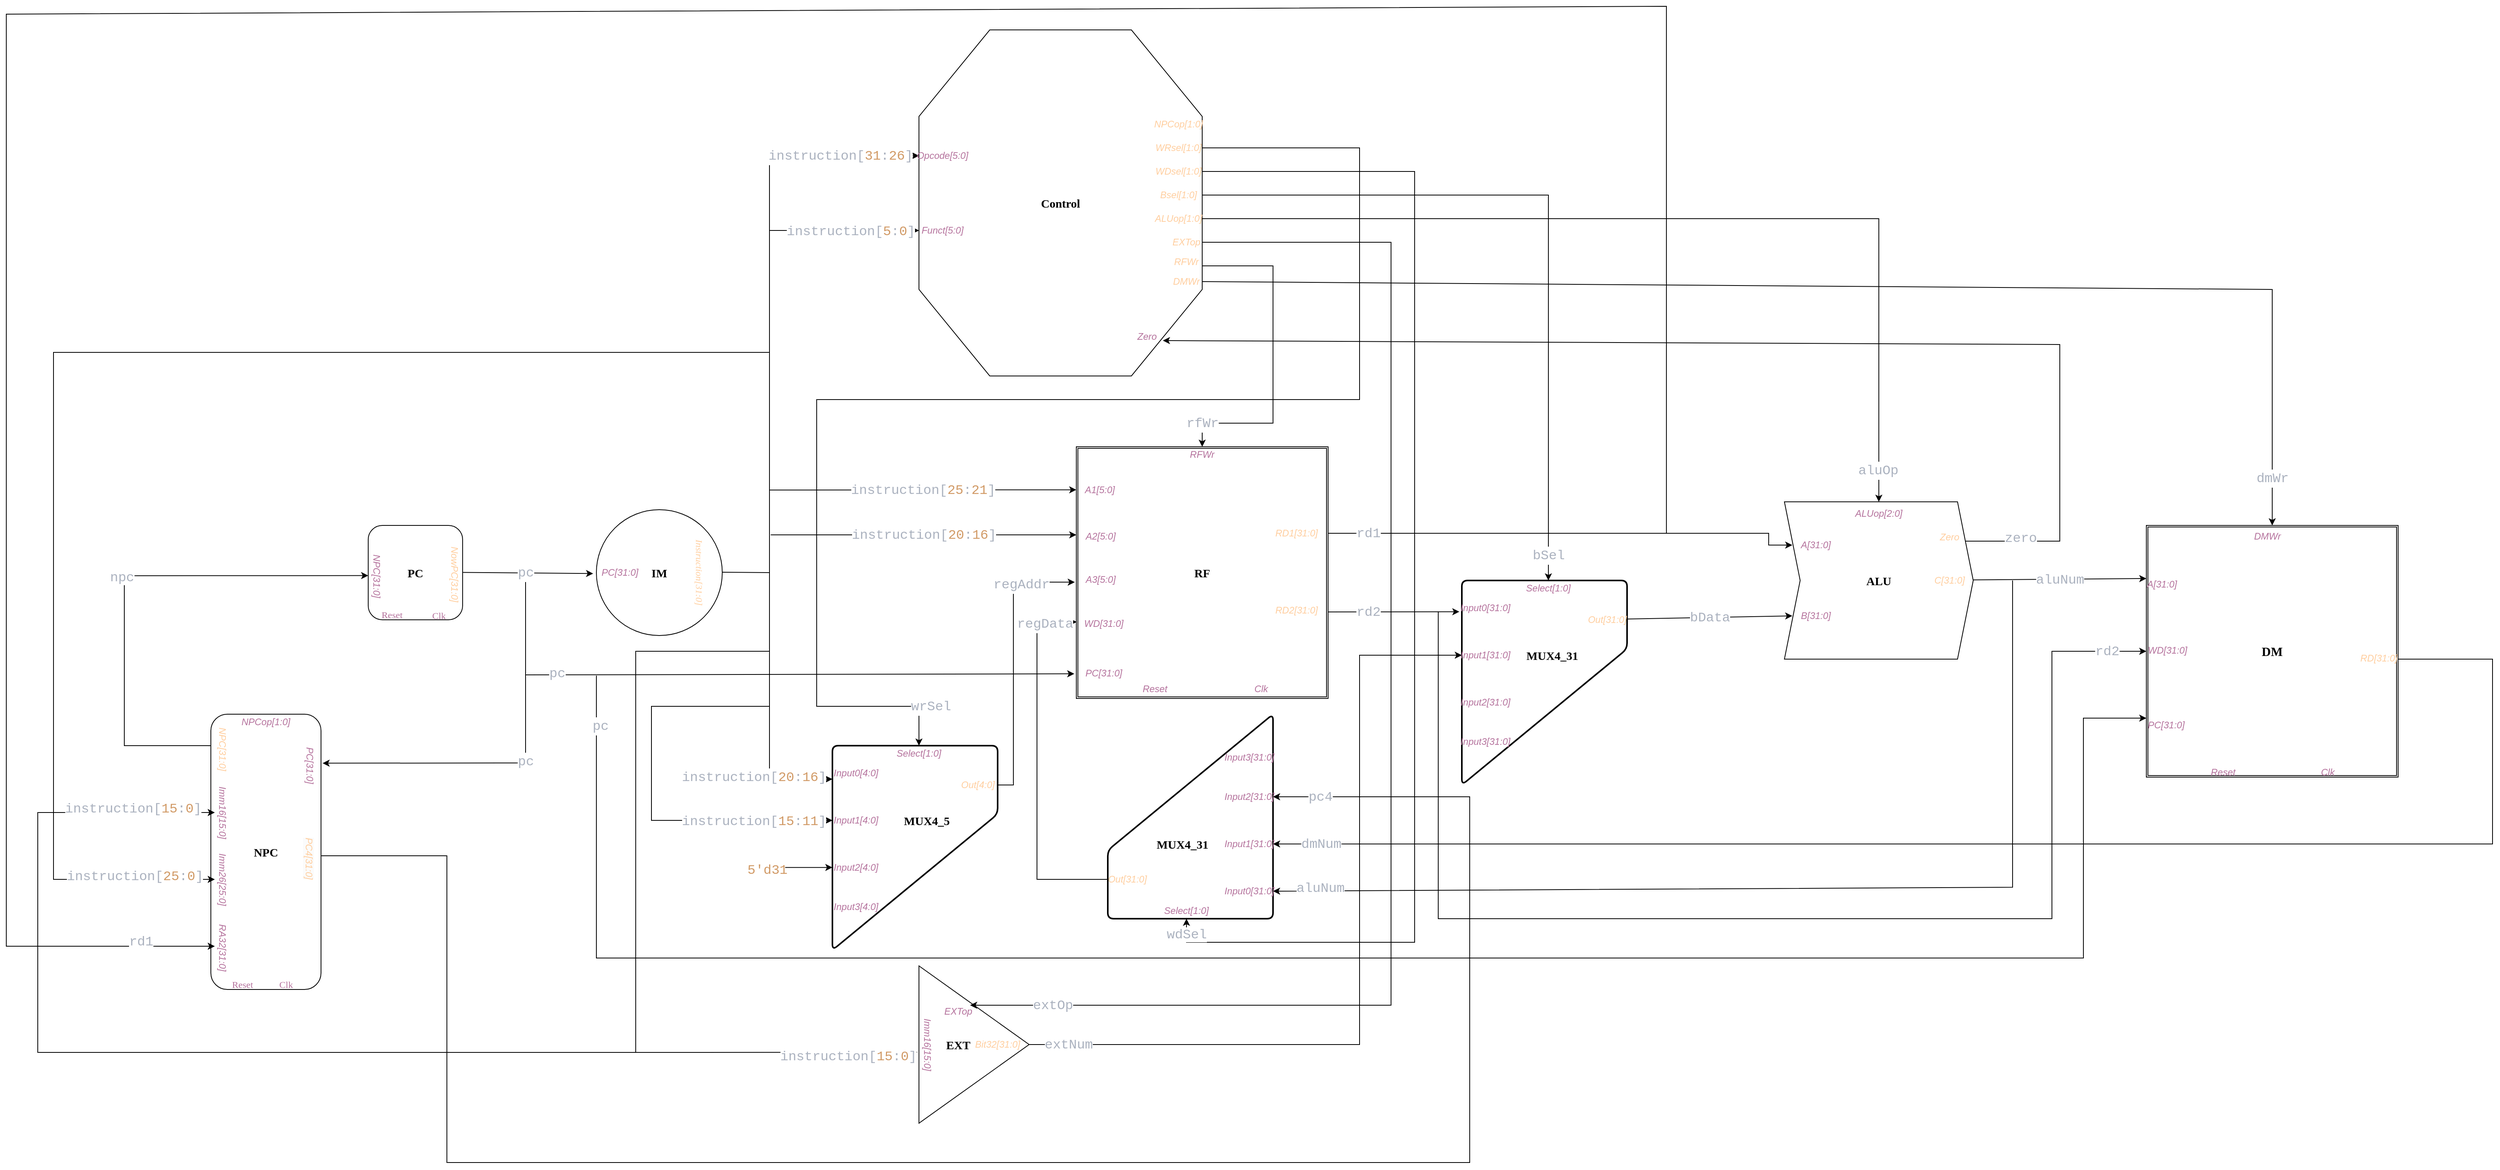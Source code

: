 <mxfile version="24.6.4" type="device">
  <diagram name="第 1 页" id="gY2FO6GioJlCYU14Bv8l">
    <mxGraphModel dx="2403" dy="1398" grid="1" gridSize="10" guides="1" tooltips="1" connect="1" arrows="1" fold="1" page="1" pageScale="1" pageWidth="1200" pageHeight="1600" math="0" shadow="0">
      <root>
        <mxCell id="0" />
        <mxCell id="1" parent="0" />
        <mxCell id="m7UvlDBPUsdPdUMTjJF0-35" value="" style="group" parent="1" vertex="1" connectable="0">
          <mxGeometry x="300" y="920" width="140" height="350" as="geometry" />
        </mxCell>
        <mxCell id="m7UvlDBPUsdPdUMTjJF0-34" value="" style="rounded=1;whiteSpace=wrap;html=1;" parent="m7UvlDBPUsdPdUMTjJF0-35" vertex="1">
          <mxGeometry width="140" height="350" as="geometry" />
        </mxCell>
        <mxCell id="m7UvlDBPUsdPdUMTjJF0-18" value="&lt;font face=&quot;Comic Sans MS&quot;&gt;&lt;span style=&quot;font-size: 15px;&quot;&gt;&lt;b&gt;NPC&lt;/b&gt;&lt;/span&gt;&lt;/font&gt;" style="text;html=1;align=center;verticalAlign=middle;whiteSpace=wrap;rounded=0;container=0;" parent="m7UvlDBPUsdPdUMTjJF0-35" vertex="1">
          <mxGeometry x="40" y="160" width="60" height="30" as="geometry" />
        </mxCell>
        <mxCell id="m7UvlDBPUsdPdUMTjJF0-19" value="&lt;i&gt;&lt;font color=&quot;#b5739d&quot;&gt;PC[31:0]&lt;/font&gt;&lt;/i&gt;" style="text;html=1;align=center;verticalAlign=middle;whiteSpace=wrap;rounded=0;textDirection=vertical-lr;container=0;" parent="m7UvlDBPUsdPdUMTjJF0-35" vertex="1">
          <mxGeometry x="115" y="35" width="20" height="60" as="geometry" />
        </mxCell>
        <mxCell id="m7UvlDBPUsdPdUMTjJF0-20" value="&lt;div style=&quot;text-align: center;&quot;&gt;&lt;span style=&quot;background-color: initial;&quot;&gt;&lt;i&gt;&lt;font color=&quot;#ffce9f&quot;&gt;NPC[31:0]&lt;/font&gt;&lt;/i&gt;&lt;/span&gt;&lt;/div&gt;" style="text;whiteSpace=wrap;html=1;textDirection=vertical-lr;container=0;" parent="m7UvlDBPUsdPdUMTjJF0-35" vertex="1">
          <mxGeometry x="5" y="10" width="20" height="70" as="geometry" />
        </mxCell>
        <mxCell id="m7UvlDBPUsdPdUMTjJF0-21" value="&lt;i&gt;&lt;font color=&quot;#b5739d&quot;&gt;NPCop[1:0]&lt;/font&gt;&lt;/i&gt;" style="text;html=1;align=center;verticalAlign=middle;whiteSpace=wrap;rounded=0;container=0;" parent="m7UvlDBPUsdPdUMTjJF0-35" vertex="1">
          <mxGeometry x="35" width="70" height="20" as="geometry" />
        </mxCell>
        <mxCell id="m7UvlDBPUsdPdUMTjJF0-22" value="&lt;i style=&quot;forced-color-adjust: none; font-family: Helvetica; font-size: 12px; font-variant-ligatures: normal; font-variant-caps: normal; font-weight: 400; letter-spacing: normal; orphans: 2; text-align: center; text-indent: 0px; text-transform: none; widows: 2; word-spacing: 0px; -webkit-text-stroke-width: 0px; white-space: normal; background-color: rgb(251, 251, 251); text-decoration-thickness: initial; text-decoration-style: initial; text-decoration-color: initial;&quot;&gt;&lt;font color=&quot;#ffce9f&quot;&gt;PC4[31:0]&lt;/font&gt;&lt;/i&gt;" style="text;whiteSpace=wrap;html=1;textDirection=vertical-lr;container=0;" parent="m7UvlDBPUsdPdUMTjJF0-35" vertex="1">
          <mxGeometry x="115" y="150" width="20" height="70" as="geometry" />
        </mxCell>
        <mxCell id="m7UvlDBPUsdPdUMTjJF0-23" value="&lt;div style=&quot;text-align: center;&quot;&gt;&lt;span style=&quot;background-color: initial;&quot;&gt;&lt;i&gt;&lt;font color=&quot;#b5739d&quot;&gt;Imm16[15:0]&lt;/font&gt;&lt;/i&gt;&lt;/span&gt;&lt;/div&gt;" style="text;whiteSpace=wrap;html=1;textDirection=vertical-rl;container=0;" parent="m7UvlDBPUsdPdUMTjJF0-35" vertex="1">
          <mxGeometry x="5" y="85" width="20" height="80" as="geometry" />
        </mxCell>
        <mxCell id="m7UvlDBPUsdPdUMTjJF0-24" value="&lt;div style=&quot;text-align: center;&quot;&gt;&lt;i style=&quot;&quot;&gt;&lt;font style=&quot;&quot; color=&quot;#b5739d&quot;&gt;Imm26[25:0]&lt;/font&gt;&lt;/i&gt;&lt;/div&gt;" style="text;whiteSpace=wrap;html=1;textDirection=vertical-lr;container=0;" parent="m7UvlDBPUsdPdUMTjJF0-35" vertex="1">
          <mxGeometry x="5" y="170" width="20" height="80" as="geometry" />
        </mxCell>
        <mxCell id="m7UvlDBPUsdPdUMTjJF0-25" value="&lt;i style=&quot;forced-color-adjust: none; font-family: Helvetica; font-size: 12px; font-variant-ligatures: normal; font-variant-caps: normal; font-weight: 400; letter-spacing: normal; orphans: 2; text-align: center; text-indent: 0px; text-transform: none; widows: 2; word-spacing: 0px; -webkit-text-stroke-width: 0px; white-space: normal; text-decoration-thickness: initial; text-decoration-style: initial; text-decoration-color: initial;&quot;&gt;&lt;font style=&quot;&quot; color=&quot;#b5739d&quot;&gt;RA32[31:0]&lt;/font&gt;&lt;/i&gt;" style="text;whiteSpace=wrap;html=1;textDirection=vertical-lr;container=0;" parent="m7UvlDBPUsdPdUMTjJF0-35" vertex="1">
          <mxGeometry x="5" y="260" width="20" height="70" as="geometry" />
        </mxCell>
        <mxCell id="m7UvlDBPUsdPdUMTjJF0-26" value="&lt;span style=&quot;font-family: &amp;quot;Comic Sans MS&amp;quot;; font-size: 12px; font-style: normal; font-variant-ligatures: normal; font-variant-caps: normal; font-weight: 400; letter-spacing: normal; orphans: 2; text-align: center; text-indent: 0px; text-transform: none; widows: 2; word-spacing: 0px; -webkit-text-stroke-width: 0px; white-space: normal; text-decoration-thickness: initial; text-decoration-style: initial; text-decoration-color: initial; float: none; display: inline !important;&quot;&gt;&lt;font style=&quot;&quot; color=&quot;#b5739d&quot;&gt;Reset&lt;/font&gt;&lt;/span&gt;" style="text;whiteSpace=wrap;html=1;verticalAlign=top;container=0;" parent="m7UvlDBPUsdPdUMTjJF0-35" vertex="1">
          <mxGeometry x="25" y="330" width="50" height="20" as="geometry" />
        </mxCell>
        <mxCell id="m7UvlDBPUsdPdUMTjJF0-27" value="&lt;span style=&quot;font-family: &amp;quot;Comic Sans MS&amp;quot;; font-size: 12px; font-style: normal; font-variant-ligatures: normal; font-variant-caps: normal; font-weight: 400; letter-spacing: normal; orphans: 2; text-align: center; text-indent: 0px; text-transform: none; widows: 2; word-spacing: 0px; -webkit-text-stroke-width: 0px; white-space: normal; text-decoration-thickness: initial; text-decoration-style: initial; text-decoration-color: initial; float: none; display: inline !important;&quot;&gt;&lt;font style=&quot;&quot; color=&quot;#b5739d&quot;&gt;Clk&lt;/font&gt;&lt;/span&gt;" style="text;whiteSpace=wrap;html=1;container=0;" parent="m7UvlDBPUsdPdUMTjJF0-35" vertex="1">
          <mxGeometry x="85" y="330" width="30" height="20" as="geometry" />
        </mxCell>
        <mxCell id="m7UvlDBPUsdPdUMTjJF0-30" style="edgeStyle=orthogonalEdgeStyle;rounded=0;orthogonalLoop=1;jettySize=auto;html=1;exitX=0.5;exitY=1;exitDx=0;exitDy=0;" parent="m7UvlDBPUsdPdUMTjJF0-35" source="m7UvlDBPUsdPdUMTjJF0-26" target="m7UvlDBPUsdPdUMTjJF0-26" edge="1">
          <mxGeometry relative="1" as="geometry" />
        </mxCell>
        <mxCell id="m7UvlDBPUsdPdUMTjJF0-37" value="" style="group" parent="1" vertex="1" connectable="0">
          <mxGeometry x="500" y="680" width="120" height="120" as="geometry" />
        </mxCell>
        <mxCell id="m7UvlDBPUsdPdUMTjJF0-36" value="" style="rounded=1;whiteSpace=wrap;html=1;" parent="m7UvlDBPUsdPdUMTjJF0-37" vertex="1">
          <mxGeometry width="120" height="120" as="geometry" />
        </mxCell>
        <mxCell id="m7UvlDBPUsdPdUMTjJF0-2" value="&lt;h3&gt;&lt;b&gt;&lt;font style=&quot;font-size: 15px;&quot; face=&quot;Comic Sans MS&quot;&gt;PC&lt;/font&gt;&lt;/b&gt;&lt;/h3&gt;" style="text;strokeColor=none;align=center;fillColor=none;html=1;verticalAlign=middle;whiteSpace=wrap;rounded=0;fontFamily=Comic Sans MS;container=0;" parent="m7UvlDBPUsdPdUMTjJF0-37" vertex="1">
          <mxGeometry x="15" y="37.5" width="90" height="45" as="geometry" />
        </mxCell>
        <mxCell id="m7UvlDBPUsdPdUMTjJF0-8" value="&lt;i&gt;&lt;font color=&quot;#b5739d&quot;&gt;NPC[31:0]&lt;/font&gt;&lt;/i&gt;" style="text;html=1;align=center;verticalAlign=middle;whiteSpace=wrap;rounded=0;textDirection=vertical-lr;container=0;" parent="m7UvlDBPUsdPdUMTjJF0-37" vertex="1">
          <mxGeometry y="37.5" width="20" height="52.5" as="geometry" />
        </mxCell>
        <mxCell id="m7UvlDBPUsdPdUMTjJF0-9" value="&lt;div style=&quot;text-align: center;&quot;&gt;&lt;span style=&quot;background-color: initial;&quot;&gt;&lt;i&gt;&lt;font color=&quot;#ffce9f&quot;&gt;NowPC[31:0]&lt;/font&gt;&lt;/i&gt;&lt;/span&gt;&lt;/div&gt;" style="text;whiteSpace=wrap;html=1;textDirection=vertical-lr;container=0;" parent="m7UvlDBPUsdPdUMTjJF0-37" vertex="1">
          <mxGeometry x="100" y="20" width="20" height="80" as="geometry" />
        </mxCell>
        <mxCell id="m7UvlDBPUsdPdUMTjJF0-12" value="&lt;div style=&quot;text-align: center;&quot;&gt;&lt;span style=&quot;font-family: &amp;quot;Comic Sans MS&amp;quot;;&quot;&gt;&lt;font color=&quot;#b5739d&quot;&gt;Reset&lt;/font&gt;&lt;/span&gt;&lt;br&gt;&lt;/div&gt;" style="text;whiteSpace=wrap;html=1;container=0;" parent="m7UvlDBPUsdPdUMTjJF0-37" vertex="1">
          <mxGeometry x="15" y="100" width="50" height="20" as="geometry" />
        </mxCell>
        <mxCell id="m7UvlDBPUsdPdUMTjJF0-11" value="&lt;span style=&quot;font-family: &amp;quot;Comic Sans MS&amp;quot;;&quot;&gt;&lt;font color=&quot;#b5739d&quot;&gt;Clk&lt;/font&gt;&lt;/span&gt;" style="text;html=1;align=center;verticalAlign=middle;whiteSpace=wrap;rounded=0;container=0;" parent="m7UvlDBPUsdPdUMTjJF0-37" vertex="1">
          <mxGeometry x="60" y="110" width="60" height="10" as="geometry" />
        </mxCell>
        <mxCell id="m7UvlDBPUsdPdUMTjJF0-51" value="" style="group;shadow=1;" parent="1" vertex="1" connectable="0">
          <mxGeometry x="1400" y="580" width="320" height="320" as="geometry" />
        </mxCell>
        <mxCell id="m7UvlDBPUsdPdUMTjJF0-38" value="" style="shape=ext;double=1;whiteSpace=wrap;html=1;aspect=fixed;" parent="m7UvlDBPUsdPdUMTjJF0-51" vertex="1">
          <mxGeometry width="320" height="320" as="geometry" />
        </mxCell>
        <mxCell id="m7UvlDBPUsdPdUMTjJF0-39" value="&lt;font face=&quot;Comic Sans MS&quot;&gt;&lt;span style=&quot;font-size: 15px;&quot;&gt;&lt;b&gt;RF&lt;/b&gt;&lt;/span&gt;&lt;/font&gt;" style="text;html=1;align=center;verticalAlign=middle;whiteSpace=wrap;rounded=0;" parent="m7UvlDBPUsdPdUMTjJF0-51" vertex="1">
          <mxGeometry x="130" y="145" width="60" height="30" as="geometry" />
        </mxCell>
        <mxCell id="m7UvlDBPUsdPdUMTjJF0-40" value="&lt;i&gt;&lt;font color=&quot;#b5739d&quot;&gt;A1[5:0]&lt;/font&gt;&lt;/i&gt;" style="text;html=1;align=center;verticalAlign=middle;whiteSpace=wrap;rounded=0;" parent="m7UvlDBPUsdPdUMTjJF0-51" vertex="1">
          <mxGeometry x="10" y="40" width="40" height="30" as="geometry" />
        </mxCell>
        <mxCell id="m7UvlDBPUsdPdUMTjJF0-41" value="&lt;i style=&quot;forced-color-adjust: none; font-family: Helvetica; font-size: 12px; font-variant-ligatures: normal; font-variant-caps: normal; font-weight: 400; letter-spacing: normal; orphans: 2; text-align: center; text-indent: 0px; text-transform: none; widows: 2; word-spacing: 0px; -webkit-text-stroke-width: 0px; white-space: normal; text-decoration-thickness: initial; text-decoration-style: initial; text-decoration-color: initial;&quot;&gt;&lt;font style=&quot;&quot; color=&quot;#b5739d&quot;&gt;A2[5:0]&lt;/font&gt;&lt;/i&gt;" style="text;whiteSpace=wrap;html=1;" parent="m7UvlDBPUsdPdUMTjJF0-51" vertex="1">
          <mxGeometry x="10" y="100" width="50" height="20" as="geometry" />
        </mxCell>
        <mxCell id="m7UvlDBPUsdPdUMTjJF0-42" value="&lt;i style=&quot;forced-color-adjust: none; font-family: Helvetica; font-size: 12px; font-variant-ligatures: normal; font-variant-caps: normal; font-weight: 400; letter-spacing: normal; orphans: 2; text-align: center; text-indent: 0px; text-transform: none; widows: 2; word-spacing: 0px; -webkit-text-stroke-width: 0px; white-space: normal; text-decoration-thickness: initial; text-decoration-style: initial; text-decoration-color: initial;&quot;&gt;&lt;font style=&quot;&quot; color=&quot;#b5739d&quot;&gt;A3[5:0]&lt;/font&gt;&lt;/i&gt;" style="text;whiteSpace=wrap;html=1;" parent="m7UvlDBPUsdPdUMTjJF0-51" vertex="1">
          <mxGeometry x="10" y="155" width="50" height="20" as="geometry" />
        </mxCell>
        <mxCell id="m7UvlDBPUsdPdUMTjJF0-44" value="&lt;i&gt;&lt;font color=&quot;#b5739d&quot;&gt;WD[31:0]&lt;/font&gt;&lt;/i&gt;" style="text;html=1;align=center;verticalAlign=middle;whiteSpace=wrap;rounded=0;" parent="m7UvlDBPUsdPdUMTjJF0-51" vertex="1">
          <mxGeometry x="10" y="210" width="50" height="30" as="geometry" />
        </mxCell>
        <mxCell id="m7UvlDBPUsdPdUMTjJF0-45" value="&lt;font color=&quot;#b5739d&quot;&gt;&lt;i&gt;PC[31:0]&lt;/i&gt;&lt;/font&gt;" style="text;html=1;align=center;verticalAlign=middle;whiteSpace=wrap;rounded=0;" parent="m7UvlDBPUsdPdUMTjJF0-51" vertex="1">
          <mxGeometry x="10" y="277.5" width="50" height="20" as="geometry" />
        </mxCell>
        <mxCell id="m7UvlDBPUsdPdUMTjJF0-46" value="&lt;font color=&quot;#b5739d&quot;&gt;&lt;i&gt;RFWr&lt;/i&gt;&lt;/font&gt;" style="text;html=1;align=center;verticalAlign=middle;whiteSpace=wrap;rounded=0;" parent="m7UvlDBPUsdPdUMTjJF0-51" vertex="1">
          <mxGeometry x="140" width="40" height="20" as="geometry" />
        </mxCell>
        <mxCell id="m7UvlDBPUsdPdUMTjJF0-47" value="&lt;font color=&quot;#b5739d&quot;&gt;&lt;i&gt;Clk&lt;/i&gt;&lt;/font&gt;" style="text;html=1;align=center;verticalAlign=middle;whiteSpace=wrap;rounded=0;" parent="m7UvlDBPUsdPdUMTjJF0-51" vertex="1">
          <mxGeometry x="220" y="300" width="30" height="15" as="geometry" />
        </mxCell>
        <mxCell id="m7UvlDBPUsdPdUMTjJF0-48" value="&lt;font color=&quot;#b5739d&quot;&gt;&lt;i&gt;Reset&lt;/i&gt;&lt;/font&gt;" style="text;html=1;align=center;verticalAlign=middle;whiteSpace=wrap;rounded=0;" parent="m7UvlDBPUsdPdUMTjJF0-51" vertex="1">
          <mxGeometry x="80" y="297.5" width="40" height="20" as="geometry" />
        </mxCell>
        <mxCell id="m7UvlDBPUsdPdUMTjJF0-49" value="&lt;i&gt;&lt;font color=&quot;#ffce9f&quot;&gt;RD1[31:0]&lt;/font&gt;&lt;/i&gt;" style="text;html=1;align=center;verticalAlign=middle;whiteSpace=wrap;rounded=0;" parent="m7UvlDBPUsdPdUMTjJF0-51" vertex="1">
          <mxGeometry x="250" y="100" width="60" height="20" as="geometry" />
        </mxCell>
        <mxCell id="m7UvlDBPUsdPdUMTjJF0-50" value="&lt;font color=&quot;#ffce9f&quot;&gt;&lt;i&gt;RD2[31:0]&lt;/i&gt;&lt;/font&gt;" style="text;html=1;align=center;verticalAlign=middle;whiteSpace=wrap;rounded=0;" parent="m7UvlDBPUsdPdUMTjJF0-51" vertex="1">
          <mxGeometry x="250" y="200" width="60" height="15" as="geometry" />
        </mxCell>
        <mxCell id="r4yOcT62ZZ26dObtJJPY-5" value="" style="group" parent="1" vertex="1" connectable="0">
          <mxGeometry x="790" y="660" width="180" height="160" as="geometry" />
        </mxCell>
        <mxCell id="r4yOcT62ZZ26dObtJJPY-1" value="" style="ellipse;whiteSpace=wrap;html=1;" parent="r4yOcT62ZZ26dObtJJPY-5" vertex="1">
          <mxGeometry width="160" height="160" as="geometry" />
        </mxCell>
        <mxCell id="r4yOcT62ZZ26dObtJJPY-2" value="&lt;font face=&quot;Comic Sans MS&quot; style=&quot;font-size: 15px;&quot;&gt;&lt;b&gt;IM&lt;/b&gt;&lt;/font&gt;" style="text;html=1;align=center;verticalAlign=middle;whiteSpace=wrap;rounded=0;" parent="r4yOcT62ZZ26dObtJJPY-5" vertex="1">
          <mxGeometry x="50" y="65" width="60" height="30" as="geometry" />
        </mxCell>
        <mxCell id="r4yOcT62ZZ26dObtJJPY-3" value="&lt;i&gt;&lt;font color=&quot;#b5739d&quot;&gt;PC[31:0]&lt;/font&gt;&lt;/i&gt;" style="text;html=1;align=center;verticalAlign=middle;whiteSpace=wrap;rounded=0;" parent="r4yOcT62ZZ26dObtJJPY-5" vertex="1">
          <mxGeometry y="65" width="60" height="30" as="geometry" />
        </mxCell>
        <mxCell id="r4yOcT62ZZ26dObtJJPY-4" value="&lt;i&gt;&lt;font color=&quot;#ffce9f&quot; face=&quot;Comic Sans MS&quot;&gt;Instruction[31:0]&lt;/font&gt;&lt;/i&gt;" style="text;html=1;align=center;verticalAlign=middle;whiteSpace=wrap;rounded=0;textDirection=vertical-lr;" parent="r4yOcT62ZZ26dObtJJPY-5" vertex="1">
          <mxGeometry x="80" y="65" width="100" height="30" as="geometry" />
        </mxCell>
        <mxCell id="wKOxoHdvIcLxzyQl_HNW-60" value="" style="endArrow=classic;html=1;rounded=0;entryX=0;entryY=0.5;entryDx=0;entryDy=0;" edge="1" parent="r4yOcT62ZZ26dObtJJPY-5" target="wKOxoHdvIcLxzyQl_HNW-25">
          <mxGeometry relative="1" as="geometry">
            <mxPoint x="160" y="79.52" as="sourcePoint" />
            <mxPoint x="260" y="79.52" as="targetPoint" />
            <Array as="points">
              <mxPoint x="220" y="80" />
              <mxPoint x="220" y="-450" />
            </Array>
          </mxGeometry>
        </mxCell>
        <mxCell id="wKOxoHdvIcLxzyQl_HNW-61" value="&lt;div style=&quot;color: rgb(171, 178, 191); font-family: Consolas, &amp;quot;Courier New&amp;quot;, monospace; font-size: 17px; line-height: 23px; white-space-collapse: preserve;&quot;&gt;instruction[&lt;span style=&quot;color: rgb(209, 154, 102);&quot;&gt;31&lt;/span&gt;:&lt;span style=&quot;color: rgb(209, 154, 102);&quot;&gt;26&lt;/span&gt;]&lt;br&gt;&lt;/div&gt;" style="edgeLabel;resizable=0;html=1;;align=center;verticalAlign=middle;" connectable="0" vertex="1" parent="wKOxoHdvIcLxzyQl_HNW-60">
          <mxGeometry relative="1" as="geometry">
            <mxPoint x="90" y="-200" as="offset" />
          </mxGeometry>
        </mxCell>
        <mxCell id="r4yOcT62ZZ26dObtJJPY-13" value="" style="group" parent="1" vertex="1" connectable="0">
          <mxGeometry x="2300" y="650" width="240" height="200" as="geometry" />
        </mxCell>
        <mxCell id="r4yOcT62ZZ26dObtJJPY-6" value="" style="shape=step;perimeter=stepPerimeter;whiteSpace=wrap;html=1;fixedSize=1;" parent="r4yOcT62ZZ26dObtJJPY-13" vertex="1">
          <mxGeometry width="240" height="200" as="geometry" />
        </mxCell>
        <mxCell id="r4yOcT62ZZ26dObtJJPY-7" value="&lt;b&gt;&lt;font style=&quot;font-size: 15px;&quot; face=&quot;Comic Sans MS&quot;&gt;ALU&lt;/font&gt;&lt;/b&gt;" style="text;html=1;align=center;verticalAlign=middle;whiteSpace=wrap;rounded=0;" parent="r4yOcT62ZZ26dObtJJPY-13" vertex="1">
          <mxGeometry x="90" y="85" width="60" height="30" as="geometry" />
        </mxCell>
        <mxCell id="r4yOcT62ZZ26dObtJJPY-8" value="&lt;i&gt;&lt;font color=&quot;#b5739d&quot;&gt;A[31:0]&lt;/font&gt;&lt;/i&gt;" style="text;html=1;align=center;verticalAlign=middle;whiteSpace=wrap;rounded=0;" parent="r4yOcT62ZZ26dObtJJPY-13" vertex="1">
          <mxGeometry x="10" y="40" width="60" height="30" as="geometry" />
        </mxCell>
        <mxCell id="r4yOcT62ZZ26dObtJJPY-9" value="&lt;i&gt;&lt;font color=&quot;#b5739d&quot;&gt;B[31:0]&lt;/font&gt;&lt;/i&gt;" style="text;html=1;align=center;verticalAlign=middle;whiteSpace=wrap;rounded=0;" parent="r4yOcT62ZZ26dObtJJPY-13" vertex="1">
          <mxGeometry x="10" y="130" width="60" height="30" as="geometry" />
        </mxCell>
        <mxCell id="r4yOcT62ZZ26dObtJJPY-10" value="&lt;i&gt;&lt;font color=&quot;#ffce9f&quot;&gt;C[31:0]&lt;/font&gt;&lt;/i&gt;" style="text;html=1;align=center;verticalAlign=middle;whiteSpace=wrap;rounded=0;" parent="r4yOcT62ZZ26dObtJJPY-13" vertex="1">
          <mxGeometry x="180" y="85" width="60" height="30" as="geometry" />
        </mxCell>
        <mxCell id="r4yOcT62ZZ26dObtJJPY-11" value="&lt;i&gt;&lt;font color=&quot;#ffce9f&quot;&gt;Zero&lt;/font&gt;&lt;/i&gt;" style="text;html=1;align=center;verticalAlign=middle;whiteSpace=wrap;rounded=0;" parent="r4yOcT62ZZ26dObtJJPY-13" vertex="1">
          <mxGeometry x="180" y="30" width="60" height="30" as="geometry" />
        </mxCell>
        <mxCell id="r4yOcT62ZZ26dObtJJPY-12" value="&lt;i&gt;&lt;font color=&quot;#b5739d&quot;&gt;ALUop[2:0]&lt;/font&gt;&lt;/i&gt;" style="text;html=1;align=center;verticalAlign=middle;whiteSpace=wrap;rounded=0;" parent="r4yOcT62ZZ26dObtJJPY-13" vertex="1">
          <mxGeometry x="85" width="70" height="30" as="geometry" />
        </mxCell>
        <mxCell id="r4yOcT62ZZ26dObtJJPY-19" value="" style="group" parent="1" vertex="1" connectable="0">
          <mxGeometry x="1200" y="1240" width="140" height="200" as="geometry" />
        </mxCell>
        <mxCell id="r4yOcT62ZZ26dObtJJPY-14" value="" style="triangle;whiteSpace=wrap;html=1;" parent="r4yOcT62ZZ26dObtJJPY-19" vertex="1">
          <mxGeometry width="140" height="200" as="geometry" />
        </mxCell>
        <mxCell id="r4yOcT62ZZ26dObtJJPY-15" value="&lt;font face=&quot;Comic Sans MS&quot; style=&quot;font-size: 15px;&quot;&gt;&lt;b&gt;EXT&lt;/b&gt;&lt;/font&gt;" style="text;html=1;align=center;verticalAlign=middle;whiteSpace=wrap;rounded=0;" parent="r4yOcT62ZZ26dObtJJPY-19" vertex="1">
          <mxGeometry x="20" y="85" width="60" height="30" as="geometry" />
        </mxCell>
        <mxCell id="r4yOcT62ZZ26dObtJJPY-16" value="&lt;i&gt;&lt;font color=&quot;#b5739d&quot;&gt;Imm16[15:0]&lt;/font&gt;&lt;/i&gt;" style="text;html=1;align=center;verticalAlign=middle;whiteSpace=wrap;rounded=0;textDirection=vertical-lr;" parent="r4yOcT62ZZ26dObtJJPY-19" vertex="1">
          <mxGeometry y="65" width="20" height="70" as="geometry" />
        </mxCell>
        <mxCell id="r4yOcT62ZZ26dObtJJPY-17" value="&lt;i&gt;&lt;font color=&quot;#ffce9f&quot;&gt;Bit32[31:0]&lt;/font&gt;&lt;/i&gt;" style="text;html=1;align=center;verticalAlign=middle;whiteSpace=wrap;rounded=0;" parent="r4yOcT62ZZ26dObtJJPY-19" vertex="1">
          <mxGeometry x="70" y="85" width="60" height="30" as="geometry" />
        </mxCell>
        <mxCell id="r4yOcT62ZZ26dObtJJPY-18" value="&lt;i&gt;&lt;font color=&quot;#b5739d&quot;&gt;EXTop&lt;/font&gt;&lt;/i&gt;" style="text;html=1;align=center;verticalAlign=middle;whiteSpace=wrap;rounded=0;" parent="r4yOcT62ZZ26dObtJJPY-19" vertex="1">
          <mxGeometry x="20" y="50" width="60" height="15" as="geometry" />
        </mxCell>
        <mxCell id="wKOxoHdvIcLxzyQl_HNW-11" value="" style="group" vertex="1" connectable="0" parent="1">
          <mxGeometry x="1090" y="960" width="210" height="260" as="geometry" />
        </mxCell>
        <mxCell id="wKOxoHdvIcLxzyQl_HNW-1" value="" style="html=1;strokeWidth=2;shape=manualInput;whiteSpace=wrap;rounded=1;size=173;arcSize=15;rotation=-180;" vertex="1" parent="wKOxoHdvIcLxzyQl_HNW-11">
          <mxGeometry width="210" height="260" as="geometry" />
        </mxCell>
        <mxCell id="wKOxoHdvIcLxzyQl_HNW-2" value="&lt;font face=&quot;Comic Sans MS&quot; style=&quot;font-size: 15px;&quot;&gt;&lt;b&gt;MUX4_5&lt;/b&gt;&lt;/font&gt;" style="text;html=1;align=center;verticalAlign=middle;whiteSpace=wrap;rounded=0;" vertex="1" parent="wKOxoHdvIcLxzyQl_HNW-11">
          <mxGeometry x="90" y="80" width="60" height="30" as="geometry" />
        </mxCell>
        <mxCell id="wKOxoHdvIcLxzyQl_HNW-3" value="&lt;i&gt;&lt;font color=&quot;#b5739d&quot;&gt;Input0[4:0]&lt;/font&gt;&lt;/i&gt;" style="text;html=1;align=center;verticalAlign=middle;whiteSpace=wrap;rounded=0;" vertex="1" parent="wKOxoHdvIcLxzyQl_HNW-11">
          <mxGeometry y="20" width="60" height="30" as="geometry" />
        </mxCell>
        <mxCell id="wKOxoHdvIcLxzyQl_HNW-4" value="&lt;i&gt;&lt;font color=&quot;#b5739d&quot;&gt;Input1[4:0]&lt;/font&gt;&lt;/i&gt;" style="text;html=1;align=center;verticalAlign=middle;whiteSpace=wrap;rounded=0;" vertex="1" parent="wKOxoHdvIcLxzyQl_HNW-11">
          <mxGeometry y="80" width="60" height="30" as="geometry" />
        </mxCell>
        <mxCell id="wKOxoHdvIcLxzyQl_HNW-5" value="&lt;i&gt;&lt;font color=&quot;#b5739d&quot;&gt;Input2[4:0]&lt;/font&gt;&lt;/i&gt;" style="text;html=1;align=center;verticalAlign=middle;whiteSpace=wrap;rounded=0;" vertex="1" parent="wKOxoHdvIcLxzyQl_HNW-11">
          <mxGeometry y="140" width="60" height="30" as="geometry" />
        </mxCell>
        <mxCell id="wKOxoHdvIcLxzyQl_HNW-6" value="&lt;i&gt;&lt;font color=&quot;#b5739d&quot;&gt;Input3[4:0]&lt;/font&gt;&lt;/i&gt;" style="text;html=1;align=center;verticalAlign=middle;whiteSpace=wrap;rounded=0;" vertex="1" parent="wKOxoHdvIcLxzyQl_HNW-11">
          <mxGeometry y="190" width="60" height="30" as="geometry" />
        </mxCell>
        <mxCell id="wKOxoHdvIcLxzyQl_HNW-9" value="&lt;i&gt;&lt;font color=&quot;#ffce9f&quot;&gt;Out[4:0]&lt;/font&gt;&lt;/i&gt;" style="text;html=1;align=center;verticalAlign=middle;whiteSpace=wrap;rounded=0;" vertex="1" parent="wKOxoHdvIcLxzyQl_HNW-11">
          <mxGeometry x="160" y="35" width="50" height="30" as="geometry" />
        </mxCell>
        <mxCell id="wKOxoHdvIcLxzyQl_HNW-10" value="&lt;i&gt;&lt;font color=&quot;#b5739d&quot;&gt;Select[1:0]&lt;/font&gt;&lt;/i&gt;" style="text;html=1;align=center;verticalAlign=middle;whiteSpace=wrap;rounded=0;" vertex="1" parent="wKOxoHdvIcLxzyQl_HNW-11">
          <mxGeometry x="80" width="60" height="20" as="geometry" />
        </mxCell>
        <mxCell id="wKOxoHdvIcLxzyQl_HNW-12" value="" style="group" vertex="1" connectable="0" parent="1">
          <mxGeometry x="1890" y="750" width="210" height="260" as="geometry" />
        </mxCell>
        <mxCell id="wKOxoHdvIcLxzyQl_HNW-13" value="" style="html=1;strokeWidth=2;shape=manualInput;whiteSpace=wrap;rounded=1;size=173;arcSize=15;rotation=-180;" vertex="1" parent="wKOxoHdvIcLxzyQl_HNW-12">
          <mxGeometry width="210" height="260" as="geometry" />
        </mxCell>
        <mxCell id="wKOxoHdvIcLxzyQl_HNW-14" value="&lt;font face=&quot;Comic Sans MS&quot; style=&quot;font-size: 15px;&quot;&gt;&lt;b&gt;MUX4_31&lt;/b&gt;&lt;/font&gt;" style="text;html=1;align=center;verticalAlign=middle;whiteSpace=wrap;rounded=0;" vertex="1" parent="wKOxoHdvIcLxzyQl_HNW-12">
          <mxGeometry x="80" y="80" width="70" height="30" as="geometry" />
        </mxCell>
        <mxCell id="wKOxoHdvIcLxzyQl_HNW-15" value="&lt;i&gt;&lt;font color=&quot;#b5739d&quot;&gt;Input0[31:0]&lt;/font&gt;&lt;/i&gt;" style="text;html=1;align=center;verticalAlign=middle;whiteSpace=wrap;rounded=0;" vertex="1" parent="wKOxoHdvIcLxzyQl_HNW-12">
          <mxGeometry y="20" width="60" height="30" as="geometry" />
        </mxCell>
        <mxCell id="wKOxoHdvIcLxzyQl_HNW-16" value="&lt;i&gt;&lt;font color=&quot;#b5739d&quot;&gt;Input1[31:0]&lt;/font&gt;&lt;/i&gt;" style="text;html=1;align=center;verticalAlign=middle;whiteSpace=wrap;rounded=0;" vertex="1" parent="wKOxoHdvIcLxzyQl_HNW-12">
          <mxGeometry y="80" width="60" height="30" as="geometry" />
        </mxCell>
        <mxCell id="wKOxoHdvIcLxzyQl_HNW-17" value="&lt;i&gt;&lt;font color=&quot;#b5739d&quot;&gt;Input2[31:0]&lt;/font&gt;&lt;/i&gt;" style="text;html=1;align=center;verticalAlign=middle;whiteSpace=wrap;rounded=0;" vertex="1" parent="wKOxoHdvIcLxzyQl_HNW-12">
          <mxGeometry y="140" width="60" height="30" as="geometry" />
        </mxCell>
        <mxCell id="wKOxoHdvIcLxzyQl_HNW-18" value="&lt;i&gt;&lt;font color=&quot;#b5739d&quot;&gt;Input3[31:0]&lt;/font&gt;&lt;/i&gt;" style="text;html=1;align=center;verticalAlign=middle;whiteSpace=wrap;rounded=0;" vertex="1" parent="wKOxoHdvIcLxzyQl_HNW-12">
          <mxGeometry y="190" width="60" height="30" as="geometry" />
        </mxCell>
        <mxCell id="wKOxoHdvIcLxzyQl_HNW-19" value="&lt;i&gt;&lt;font color=&quot;#ffce9f&quot;&gt;Out[31:0]&lt;/font&gt;&lt;/i&gt;" style="text;html=1;align=center;verticalAlign=middle;whiteSpace=wrap;rounded=0;" vertex="1" parent="wKOxoHdvIcLxzyQl_HNW-12">
          <mxGeometry x="160" y="35" width="50" height="30" as="geometry" />
        </mxCell>
        <mxCell id="wKOxoHdvIcLxzyQl_HNW-20" value="&lt;i&gt;&lt;font color=&quot;#b5739d&quot;&gt;Select[1:0]&lt;/font&gt;&lt;/i&gt;" style="text;html=1;align=center;verticalAlign=middle;whiteSpace=wrap;rounded=0;" vertex="1" parent="wKOxoHdvIcLxzyQl_HNW-12">
          <mxGeometry x="80" width="60" height="20" as="geometry" />
        </mxCell>
        <mxCell id="wKOxoHdvIcLxzyQl_HNW-48" value="" style="endArrow=classic;html=1;rounded=0;entryX=1.014;entryY=0.178;entryDx=0;entryDy=0;entryPerimeter=0;" edge="1" parent="1" target="m7UvlDBPUsdPdUMTjJF0-34">
          <mxGeometry relative="1" as="geometry">
            <mxPoint x="700" y="740" as="sourcePoint" />
            <mxPoint x="540" y="950" as="targetPoint" />
            <Array as="points">
              <mxPoint x="700" y="982" />
            </Array>
          </mxGeometry>
        </mxCell>
        <mxCell id="wKOxoHdvIcLxzyQl_HNW-50" value="" style="endArrow=classic;html=1;rounded=0;entryX=-0.068;entryY=0.54;entryDx=0;entryDy=0;entryPerimeter=0;" edge="1" parent="1" target="r4yOcT62ZZ26dObtJJPY-3">
          <mxGeometry relative="1" as="geometry">
            <mxPoint x="620" y="739.76" as="sourcePoint" />
            <mxPoint x="720" y="739.76" as="targetPoint" />
          </mxGeometry>
        </mxCell>
        <mxCell id="wKOxoHdvIcLxzyQl_HNW-54" value="" style="endArrow=classic;html=1;rounded=0;entryX=0;entryY=0.5;entryDx=0;entryDy=0;" edge="1" parent="1" target="m7UvlDBPUsdPdUMTjJF0-8">
          <mxGeometry relative="1" as="geometry">
            <mxPoint x="300" y="960" as="sourcePoint" />
            <mxPoint x="230" y="960" as="targetPoint" />
            <Array as="points">
              <mxPoint x="190" y="960" />
              <mxPoint x="190" y="744" />
            </Array>
          </mxGeometry>
        </mxCell>
        <mxCell id="wKOxoHdvIcLxzyQl_HNW-63" value="" style="endArrow=classic;html=1;rounded=0;entryX=0;entryY=0.5;entryDx=0;entryDy=0;" edge="1" parent="1" target="wKOxoHdvIcLxzyQl_HNW-26">
          <mxGeometry width="50" height="50" relative="1" as="geometry">
            <mxPoint x="1010" y="305" as="sourcePoint" />
            <mxPoint x="1200" y="302.5" as="targetPoint" />
          </mxGeometry>
        </mxCell>
        <mxCell id="wKOxoHdvIcLxzyQl_HNW-64" value="&lt;span style=&quot;color: rgb(171, 178, 191); font-family: Consolas, &amp;quot;Courier New&amp;quot;, monospace; font-size: 17px; font-style: normal; font-variant-ligatures: normal; font-variant-caps: normal; font-weight: 400; letter-spacing: normal; orphans: 2; text-align: center; text-indent: 0px; text-transform: none; widows: 2; word-spacing: 0px; -webkit-text-stroke-width: 0px; white-space: pre; background-color: rgb(255, 255, 255); text-decoration-thickness: initial; text-decoration-style: initial; text-decoration-color: initial; display: inline !important; float: none;&quot;&gt;instruction[&lt;/span&gt;&lt;span style=&quot;font-family: Consolas, &amp;quot;Courier New&amp;quot;, monospace; font-size: 17px; font-style: normal; font-variant-ligatures: normal; font-variant-caps: normal; font-weight: 400; letter-spacing: normal; orphans: 2; text-align: center; text-indent: 0px; text-transform: none; widows: 2; word-spacing: 0px; -webkit-text-stroke-width: 0px; white-space: pre; background-color: rgb(255, 255, 255); text-decoration-thickness: initial; text-decoration-style: initial; text-decoration-color: initial; float: none; display: inline !important;&quot;&gt;&lt;font color=&quot;#d19a66&quot;&gt;5&lt;/font&gt;&lt;/span&gt;&lt;span style=&quot;color: rgb(171, 178, 191); font-family: Consolas, &amp;quot;Courier New&amp;quot;, monospace; font-size: 17px; font-style: normal; font-variant-ligatures: normal; font-variant-caps: normal; font-weight: 400; letter-spacing: normal; orphans: 2; text-align: center; text-indent: 0px; text-transform: none; widows: 2; word-spacing: 0px; -webkit-text-stroke-width: 0px; white-space: pre; background-color: rgb(255, 255, 255); text-decoration-thickness: initial; text-decoration-style: initial; text-decoration-color: initial; display: inline !important; float: none;&quot;&gt;:&lt;/span&gt;&lt;span style=&quot;font-family: Consolas, &amp;quot;Courier New&amp;quot;, monospace; font-size: 17px; font-style: normal; font-variant-ligatures: normal; font-variant-caps: normal; font-weight: 400; letter-spacing: normal; orphans: 2; text-align: center; text-indent: 0px; text-transform: none; widows: 2; word-spacing: 0px; -webkit-text-stroke-width: 0px; white-space: pre; background-color: rgb(255, 255, 255); text-decoration-thickness: initial; text-decoration-style: initial; text-decoration-color: initial; float: none; display: inline !important;&quot;&gt;&lt;font color=&quot;#d19a66&quot;&gt;0&lt;/font&gt;&lt;/span&gt;&lt;span style=&quot;color: rgb(171, 178, 191); font-family: Consolas, &amp;quot;Courier New&amp;quot;, monospace; font-size: 17px; font-style: normal; font-variant-ligatures: normal; font-variant-caps: normal; font-weight: 400; letter-spacing: normal; orphans: 2; text-align: center; text-indent: 0px; text-transform: none; widows: 2; word-spacing: 0px; -webkit-text-stroke-width: 0px; white-space: pre; background-color: rgb(255, 255, 255); text-decoration-thickness: initial; text-decoration-style: initial; text-decoration-color: initial; display: inline !important; float: none;&quot;&gt;]&lt;/span&gt;" style="text;whiteSpace=wrap;html=1;" vertex="1" parent="1">
          <mxGeometry x="1030" y="290" width="170" height="30" as="geometry" />
        </mxCell>
        <mxCell id="wKOxoHdvIcLxzyQl_HNW-66" value="" style="endArrow=classic;html=1;rounded=0;entryX=0;entryY=0.171;entryDx=0;entryDy=0;entryPerimeter=0;" edge="1" parent="1" target="m7UvlDBPUsdPdUMTjJF0-38">
          <mxGeometry relative="1" as="geometry">
            <mxPoint x="1010" y="635" as="sourcePoint" />
            <mxPoint x="1110" y="634.7" as="targetPoint" />
          </mxGeometry>
        </mxCell>
        <mxCell id="wKOxoHdvIcLxzyQl_HNW-67" value="&lt;div style=&quot;color: rgb(171, 178, 191); font-family: Consolas, &amp;quot;Courier New&amp;quot;, monospace; font-size: 17px; line-height: 23px; white-space-collapse: preserve;&quot;&gt;instruction[&lt;span style=&quot;color: rgb(209, 154, 102);&quot;&gt;25&lt;/span&gt;:&lt;span style=&quot;color: rgb(209, 154, 102);&quot;&gt;21&lt;/span&gt;]&lt;/div&gt;" style="edgeLabel;resizable=0;html=1;;align=center;verticalAlign=middle;" connectable="0" vertex="1" parent="wKOxoHdvIcLxzyQl_HNW-66">
          <mxGeometry relative="1" as="geometry" />
        </mxCell>
        <mxCell id="wKOxoHdvIcLxzyQl_HNW-68" value="" style="endArrow=classic;html=1;rounded=0;entryX=-0.005;entryY=0.35;entryDx=0;entryDy=0;entryPerimeter=0;" edge="1" parent="1">
          <mxGeometry relative="1" as="geometry">
            <mxPoint x="1011.6" y="692" as="sourcePoint" />
            <mxPoint x="1400" y="692" as="targetPoint" />
          </mxGeometry>
        </mxCell>
        <mxCell id="wKOxoHdvIcLxzyQl_HNW-69" value="&lt;div style=&quot;color: rgb(171, 178, 191); font-family: Consolas, &amp;quot;Courier New&amp;quot;, monospace; font-size: 17px; line-height: 23px; white-space-collapse: preserve;&quot;&gt;instruction[&lt;span style=&quot;color: rgb(209, 154, 102);&quot;&gt;20&lt;/span&gt;:&lt;span style=&quot;color: rgb(209, 154, 102);&quot;&gt;16&lt;/span&gt;]&lt;/div&gt;" style="edgeLabel;resizable=0;html=1;;align=center;verticalAlign=middle;" connectable="0" vertex="1" parent="wKOxoHdvIcLxzyQl_HNW-68">
          <mxGeometry relative="1" as="geometry" />
        </mxCell>
        <mxCell id="wKOxoHdvIcLxzyQl_HNW-70" value="" style="endArrow=classic;html=1;rounded=0;entryX=-0.008;entryY=0.902;entryDx=0;entryDy=0;entryPerimeter=0;" edge="1" parent="1" target="m7UvlDBPUsdPdUMTjJF0-38">
          <mxGeometry relative="1" as="geometry">
            <mxPoint x="700" y="870" as="sourcePoint" />
            <mxPoint x="800" y="860" as="targetPoint" />
          </mxGeometry>
        </mxCell>
        <mxCell id="wKOxoHdvIcLxzyQl_HNW-71" value="&lt;div style=&quot;color: rgb(171, 178, 191); font-family: Consolas, &amp;quot;Courier New&amp;quot;, monospace; font-size: 17px; line-height: 23px; white-space-collapse: preserve;&quot;&gt;pc&lt;/div&gt;" style="edgeLabel;resizable=0;html=1;;align=center;verticalAlign=middle;" connectable="0" vertex="1" parent="wKOxoHdvIcLxzyQl_HNW-70">
          <mxGeometry relative="1" as="geometry">
            <mxPoint x="-309" y="-2" as="offset" />
          </mxGeometry>
        </mxCell>
        <mxCell id="wKOxoHdvIcLxzyQl_HNW-72" value="" style="endArrow=classic;html=1;rounded=0;entryX=-0.006;entryY=0.538;entryDx=0;entryDy=0;entryPerimeter=0;" edge="1" parent="1" target="m7UvlDBPUsdPdUMTjJF0-38">
          <mxGeometry relative="1" as="geometry">
            <mxPoint x="1300" y="1010" as="sourcePoint" />
            <mxPoint x="1400" y="1010" as="targetPoint" />
            <Array as="points">
              <mxPoint x="1320" y="1010" />
              <mxPoint x="1320" y="752" />
            </Array>
          </mxGeometry>
        </mxCell>
        <mxCell id="wKOxoHdvIcLxzyQl_HNW-73" value="&lt;div style=&quot;color: rgb(171, 178, 191); font-family: Consolas, &amp;quot;Courier New&amp;quot;, monospace; font-size: 17px; line-height: 23px; white-space-collapse: preserve;&quot;&gt;regAddr&lt;/div&gt;" style="edgeLabel;resizable=0;html=1;;align=center;verticalAlign=middle;" connectable="0" vertex="1" parent="wKOxoHdvIcLxzyQl_HNW-72">
          <mxGeometry relative="1" as="geometry">
            <mxPoint x="10" y="-97" as="offset" />
          </mxGeometry>
        </mxCell>
        <mxCell id="wKOxoHdvIcLxzyQl_HNW-74" value="" style="endArrow=classic;html=1;rounded=0;entryX=0;entryY=0.75;entryDx=0;entryDy=0;" edge="1" parent="1" target="wKOxoHdvIcLxzyQl_HNW-3">
          <mxGeometry relative="1" as="geometry">
            <mxPoint x="1010" y="740" as="sourcePoint" />
            <mxPoint x="980" y="1010" as="targetPoint" />
            <Array as="points">
              <mxPoint x="1010" y="1003" />
              <mxPoint x="1040" y="1003" />
            </Array>
          </mxGeometry>
        </mxCell>
        <mxCell id="wKOxoHdvIcLxzyQl_HNW-75" value="&lt;div style=&quot;color: rgb(171, 178, 191); font-family: Consolas, &amp;quot;Courier New&amp;quot;, monospace; font-size: 17px; line-height: 23px; white-space-collapse: preserve;&quot;&gt;instruction[&lt;span style=&quot;color: rgb(209, 154, 102);&quot;&gt;20&lt;/span&gt;:&lt;span style=&quot;color: rgb(209, 154, 102);&quot;&gt;16&lt;/span&gt;]&lt;/div&gt;" style="edgeLabel;resizable=0;html=1;;align=center;verticalAlign=middle;" connectable="0" vertex="1" parent="wKOxoHdvIcLxzyQl_HNW-74">
          <mxGeometry relative="1" as="geometry">
            <mxPoint x="-20" y="88" as="offset" />
          </mxGeometry>
        </mxCell>
        <mxCell id="wKOxoHdvIcLxzyQl_HNW-76" value="" style="endArrow=classic;html=1;rounded=0;entryX=0.5;entryY=0;entryDx=0;entryDy=0;exitX=1;exitY=0.5;exitDx=0;exitDy=0;" edge="1" parent="1" source="wKOxoHdvIcLxzyQl_HNW-29" target="wKOxoHdvIcLxzyQl_HNW-10">
          <mxGeometry relative="1" as="geometry">
            <mxPoint x="1560" y="350" as="sourcePoint" />
            <mxPoint x="1660" y="350" as="targetPoint" />
            <Array as="points">
              <mxPoint x="1760" y="200" />
              <mxPoint x="1760" y="520" />
              <mxPoint x="1070" y="520" />
              <mxPoint x="1070" y="910" />
              <mxPoint x="1200" y="910" />
            </Array>
          </mxGeometry>
        </mxCell>
        <mxCell id="wKOxoHdvIcLxzyQl_HNW-77" value="&lt;div style=&quot;color: rgb(171, 178, 191); font-family: Consolas, &amp;quot;Courier New&amp;quot;, monospace; font-size: 17px; line-height: 23px; white-space-collapse: preserve;&quot;&gt;&lt;div style=&quot;line-height: 23px;&quot;&gt;wrSel&lt;/div&gt;&lt;/div&gt;" style="edgeLabel;resizable=0;html=1;;align=center;verticalAlign=middle;" connectable="0" vertex="1" parent="wKOxoHdvIcLxzyQl_HNW-76">
          <mxGeometry relative="1" as="geometry">
            <mxPoint x="-175" y="390" as="offset" />
          </mxGeometry>
        </mxCell>
        <mxCell id="wKOxoHdvIcLxzyQl_HNW-78" value="" style="endArrow=classic;html=1;rounded=0;entryX=0;entryY=0.5;entryDx=0;entryDy=0;" edge="1" parent="1" target="wKOxoHdvIcLxzyQl_HNW-4">
          <mxGeometry relative="1" as="geometry">
            <mxPoint x="1010" y="910" as="sourcePoint" />
            <mxPoint x="830" y="910" as="targetPoint" />
            <Array as="points">
              <mxPoint x="860" y="910" />
              <mxPoint x="860" y="1055" />
            </Array>
          </mxGeometry>
        </mxCell>
        <mxCell id="wKOxoHdvIcLxzyQl_HNW-79" value="&lt;div style=&quot;color: rgb(171, 178, 191); font-family: Consolas, &amp;quot;Courier New&amp;quot;, monospace; font-size: 17px; line-height: 23px; white-space-collapse: preserve;&quot;&gt;instruction[&lt;span style=&quot;color: rgb(209, 154, 102);&quot;&gt;15&lt;/span&gt;:&lt;span style=&quot;color: rgb(209, 154, 102);&quot;&gt;11&lt;/span&gt;]&lt;/div&gt;" style="edgeLabel;resizable=0;html=1;;align=center;verticalAlign=middle;" connectable="0" vertex="1" parent="wKOxoHdvIcLxzyQl_HNW-78">
          <mxGeometry relative="1" as="geometry">
            <mxPoint x="130" y="33" as="offset" />
          </mxGeometry>
        </mxCell>
        <mxCell id="wKOxoHdvIcLxzyQl_HNW-80" value="&lt;div style=&quot;color: rgb(171, 178, 191); font-family: Consolas, &amp;quot;Courier New&amp;quot;, monospace; font-weight: normal; font-size: 17px; line-height: 23px; white-space: pre;&quot;&gt;&lt;div style=&quot;&quot;&gt;&lt;span style=&quot;color: rgb(209, 154, 102);&quot;&gt;5&#39;d31&lt;/span&gt;&lt;/div&gt;&lt;/div&gt;" style="text;whiteSpace=wrap;html=1;" vertex="1" parent="1">
          <mxGeometry x="980" y="1100" width="50" height="30" as="geometry" />
        </mxCell>
        <mxCell id="wKOxoHdvIcLxzyQl_HNW-81" value="" style="endArrow=classic;html=1;rounded=0;" edge="1" parent="1">
          <mxGeometry width="50" height="50" relative="1" as="geometry">
            <mxPoint x="1030" y="1114.82" as="sourcePoint" />
            <mxPoint x="1090" y="1114.82" as="targetPoint" />
          </mxGeometry>
        </mxCell>
        <mxCell id="wKOxoHdvIcLxzyQl_HNW-82" value="" style="endArrow=classic;html=1;rounded=0;entryX=0.5;entryY=0;entryDx=0;entryDy=0;" edge="1" parent="1" target="m7UvlDBPUsdPdUMTjJF0-46">
          <mxGeometry relative="1" as="geometry">
            <mxPoint x="1560" y="350" as="sourcePoint" />
            <mxPoint x="1660" y="350" as="targetPoint" />
            <Array as="points">
              <mxPoint x="1650" y="350" />
              <mxPoint x="1650" y="550" />
              <mxPoint x="1560" y="550" />
            </Array>
          </mxGeometry>
        </mxCell>
        <mxCell id="wKOxoHdvIcLxzyQl_HNW-83" value="&lt;div style=&quot;color: rgb(171, 178, 191); font-family: Consolas, &amp;quot;Courier New&amp;quot;, monospace; font-size: 17px; line-height: 23px; white-space-collapse: preserve;&quot;&gt;rfWr&lt;/div&gt;" style="edgeLabel;resizable=0;html=1;;align=center;verticalAlign=middle;" connectable="0" vertex="1" parent="wKOxoHdvIcLxzyQl_HNW-82">
          <mxGeometry relative="1" as="geometry">
            <mxPoint x="-90" y="85" as="offset" />
          </mxGeometry>
        </mxCell>
        <mxCell id="wKOxoHdvIcLxzyQl_HNW-84" value="" style="endArrow=classic;html=1;rounded=0;entryX=-0.095;entryY=0.639;entryDx=0;entryDy=0;entryPerimeter=0;" edge="1" parent="1" target="r4yOcT62ZZ26dObtJJPY-16">
          <mxGeometry relative="1" as="geometry">
            <mxPoint x="1010" y="840" as="sourcePoint" />
            <mxPoint x="1110" y="830" as="targetPoint" />
            <Array as="points">
              <mxPoint x="840" y="840" />
              <mxPoint x="840" y="1350" />
            </Array>
          </mxGeometry>
        </mxCell>
        <mxCell id="wKOxoHdvIcLxzyQl_HNW-85" value="&lt;div style=&quot;color: rgb(171, 178, 191); font-family: Consolas, &amp;quot;Courier New&amp;quot;, monospace; font-size: 17px; line-height: 23px; white-space-collapse: preserve;&quot;&gt;instruction[&lt;span style=&quot;color: rgb(209, 154, 102);&quot;&gt;15&lt;/span&gt;:&lt;span style=&quot;color: rgb(209, 154, 102);&quot;&gt;0&lt;/span&gt;]&lt;/div&gt;" style="edgeLabel;resizable=0;html=1;;align=center;verticalAlign=middle;" connectable="0" vertex="1" parent="wKOxoHdvIcLxzyQl_HNW-84">
          <mxGeometry relative="1" as="geometry">
            <mxPoint x="270" y="166" as="offset" />
          </mxGeometry>
        </mxCell>
        <mxCell id="wKOxoHdvIcLxzyQl_HNW-86" value="" style="endArrow=classic;html=1;rounded=0;entryX=0.75;entryY=0;entryDx=0;entryDy=0;" edge="1" parent="1" target="r4yOcT62ZZ26dObtJJPY-18">
          <mxGeometry relative="1" as="geometry">
            <mxPoint x="1560" y="320" as="sourcePoint" />
            <mxPoint x="1270" y="1280" as="targetPoint" />
            <Array as="points">
              <mxPoint x="1800" y="320" />
              <mxPoint x="1800" y="1290" />
            </Array>
          </mxGeometry>
        </mxCell>
        <mxCell id="wKOxoHdvIcLxzyQl_HNW-87" value="&lt;div style=&quot;color: rgb(171, 178, 191); font-family: Consolas, &amp;quot;Courier New&amp;quot;, monospace; font-size: 17px; line-height: 23px; white-space-collapse: preserve;&quot;&gt;extOp&lt;/div&gt;" style="edgeLabel;resizable=0;html=1;;align=center;verticalAlign=middle;" connectable="0" vertex="1" parent="wKOxoHdvIcLxzyQl_HNW-86">
          <mxGeometry relative="1" as="geometry">
            <mxPoint x="-430" y="337" as="offset" />
          </mxGeometry>
        </mxCell>
        <mxCell id="wKOxoHdvIcLxzyQl_HNW-88" value="" style="endArrow=classic;html=1;rounded=0;entryX=0;entryY=0.5;entryDx=0;entryDy=0;" edge="1" parent="1" target="r4yOcT62ZZ26dObtJJPY-8">
          <mxGeometry relative="1" as="geometry">
            <mxPoint x="1720" y="690" as="sourcePoint" />
            <mxPoint x="2080" y="690" as="targetPoint" />
            <Array as="points">
              <mxPoint x="2280" y="690" />
              <mxPoint x="2280" y="705" />
            </Array>
          </mxGeometry>
        </mxCell>
        <mxCell id="wKOxoHdvIcLxzyQl_HNW-89" value="&lt;div style=&quot;color: rgb(171, 178, 191); font-family: Consolas, &amp;quot;Courier New&amp;quot;, monospace; font-size: 17px; line-height: 23px; white-space-collapse: preserve;&quot;&gt;rd1&lt;/div&gt;" style="edgeLabel;resizable=0;html=1;;align=center;verticalAlign=middle;" connectable="0" vertex="1" parent="wKOxoHdvIcLxzyQl_HNW-88">
          <mxGeometry relative="1" as="geometry">
            <mxPoint x="-252" as="offset" />
          </mxGeometry>
        </mxCell>
        <mxCell id="wKOxoHdvIcLxzyQl_HNW-91" value="" style="endArrow=classic;html=1;rounded=0;entryX=-0.052;entryY=0.658;entryDx=0;entryDy=0;entryPerimeter=0;" edge="1" parent="1" target="wKOxoHdvIcLxzyQl_HNW-15">
          <mxGeometry relative="1" as="geometry">
            <mxPoint x="1720" y="790" as="sourcePoint" />
            <mxPoint x="1950" y="790" as="targetPoint" />
          </mxGeometry>
        </mxCell>
        <mxCell id="wKOxoHdvIcLxzyQl_HNW-92" value="&lt;div style=&quot;color: rgb(171, 178, 191); font-family: Consolas, &amp;quot;Courier New&amp;quot;, monospace; font-size: 17px; line-height: 23px; white-space-collapse: preserve;&quot;&gt;rd2&lt;/div&gt;" style="edgeLabel;resizable=0;html=1;;align=center;verticalAlign=middle;" connectable="0" vertex="1" parent="wKOxoHdvIcLxzyQl_HNW-91">
          <mxGeometry relative="1" as="geometry">
            <mxPoint x="-33" as="offset" />
          </mxGeometry>
        </mxCell>
        <mxCell id="wKOxoHdvIcLxzyQl_HNW-93" value="" style="endArrow=classic;html=1;rounded=0;entryX=0;entryY=0.5;entryDx=0;entryDy=0;" edge="1" parent="1" target="wKOxoHdvIcLxzyQl_HNW-16">
          <mxGeometry relative="1" as="geometry">
            <mxPoint x="1340" y="1340" as="sourcePoint" />
            <mxPoint x="1530" y="1030" as="targetPoint" />
            <Array as="points">
              <mxPoint x="1760" y="1340" />
              <mxPoint x="1760" y="845" />
            </Array>
          </mxGeometry>
        </mxCell>
        <mxCell id="wKOxoHdvIcLxzyQl_HNW-94" value="&lt;div style=&quot;color: rgb(171, 178, 191); font-family: Consolas, &amp;quot;Courier New&amp;quot;, monospace; font-size: 17px; line-height: 23px; white-space-collapse: preserve;&quot;&gt;extNum&lt;/div&gt;" style="edgeLabel;resizable=0;html=1;;align=center;verticalAlign=middle;" connectable="0" vertex="1" parent="wKOxoHdvIcLxzyQl_HNW-93">
          <mxGeometry relative="1" as="geometry">
            <mxPoint x="-370" y="102" as="offset" />
          </mxGeometry>
        </mxCell>
        <mxCell id="wKOxoHdvIcLxzyQl_HNW-98" value="" style="endArrow=classic;html=1;rounded=0;entryX=0.5;entryY=0;entryDx=0;entryDy=0;" edge="1" parent="1" target="wKOxoHdvIcLxzyQl_HNW-20">
          <mxGeometry relative="1" as="geometry">
            <mxPoint x="1560" y="260" as="sourcePoint" />
            <mxPoint x="1660" y="260" as="targetPoint" />
            <Array as="points">
              <mxPoint x="2000" y="260" />
            </Array>
          </mxGeometry>
        </mxCell>
        <mxCell id="wKOxoHdvIcLxzyQl_HNW-99" value="&lt;div style=&quot;color: rgb(171, 178, 191); font-family: Consolas, &amp;quot;Courier New&amp;quot;, monospace; font-size: 17px; line-height: 23px; white-space-collapse: preserve;&quot;&gt;bSel&lt;/div&gt;" style="edgeLabel;resizable=0;html=1;;align=center;verticalAlign=middle;" connectable="0" vertex="1" parent="wKOxoHdvIcLxzyQl_HNW-98">
          <mxGeometry relative="1" as="geometry">
            <mxPoint y="433" as="offset" />
          </mxGeometry>
        </mxCell>
        <mxCell id="wKOxoHdvIcLxzyQl_HNW-100" value="" style="endArrow=classic;html=1;rounded=0;entryX=0;entryY=0.5;entryDx=0;entryDy=0;" edge="1" parent="1" target="r4yOcT62ZZ26dObtJJPY-9">
          <mxGeometry relative="1" as="geometry">
            <mxPoint x="2100" y="799.05" as="sourcePoint" />
            <mxPoint x="2300" y="800" as="targetPoint" />
          </mxGeometry>
        </mxCell>
        <mxCell id="wKOxoHdvIcLxzyQl_HNW-101" value="&lt;div style=&quot;color: rgb(171, 178, 191); font-family: Consolas, &amp;quot;Courier New&amp;quot;, monospace; font-size: 17px; line-height: 23px; white-space-collapse: preserve;&quot;&gt;bData&lt;/div&gt;" style="edgeLabel;resizable=0;html=1;;align=center;verticalAlign=middle;" connectable="0" vertex="1" parent="wKOxoHdvIcLxzyQl_HNW-100">
          <mxGeometry relative="1" as="geometry" />
        </mxCell>
        <mxCell id="wKOxoHdvIcLxzyQl_HNW-102" value="" style="endArrow=classic;html=1;rounded=0;entryX=0.5;entryY=0;entryDx=0;entryDy=0;" edge="1" parent="1" target="r4yOcT62ZZ26dObtJJPY-12">
          <mxGeometry relative="1" as="geometry">
            <mxPoint x="1560" y="290" as="sourcePoint" />
            <mxPoint x="1660" y="290" as="targetPoint" />
            <Array as="points">
              <mxPoint x="2420" y="290" />
            </Array>
          </mxGeometry>
        </mxCell>
        <mxCell id="wKOxoHdvIcLxzyQl_HNW-103" value="&lt;div style=&quot;color: rgb(171, 178, 191); font-family: Consolas, &amp;quot;Courier New&amp;quot;, monospace; font-size: 17px; line-height: 23px; white-space-collapse: preserve;&quot;&gt;aluOp&lt;/div&gt;" style="edgeLabel;resizable=0;html=1;;align=center;verticalAlign=middle;" connectable="0" vertex="1" parent="wKOxoHdvIcLxzyQl_HNW-102">
          <mxGeometry relative="1" as="geometry">
            <mxPoint x="249" y="320" as="offset" />
          </mxGeometry>
        </mxCell>
        <mxCell id="wKOxoHdvIcLxzyQl_HNW-104" value="" style="group;rotation=-180;" vertex="1" connectable="0" parent="1">
          <mxGeometry x="1440" y="920" width="210" height="260" as="geometry" />
        </mxCell>
        <mxCell id="wKOxoHdvIcLxzyQl_HNW-105" value="" style="html=1;strokeWidth=2;shape=manualInput;whiteSpace=wrap;rounded=1;size=173;arcSize=15;rotation=-360;" vertex="1" parent="wKOxoHdvIcLxzyQl_HNW-104">
          <mxGeometry width="210" height="260" as="geometry" />
        </mxCell>
        <mxCell id="wKOxoHdvIcLxzyQl_HNW-106" value="&lt;font face=&quot;Comic Sans MS&quot; style=&quot;font-size: 15px;&quot;&gt;&lt;b&gt;MUX4_31&lt;/b&gt;&lt;/font&gt;" style="text;html=1;align=center;verticalAlign=middle;whiteSpace=wrap;rounded=0;rotation=-360;" vertex="1" parent="wKOxoHdvIcLxzyQl_HNW-104">
          <mxGeometry x="60" y="150" width="70" height="30" as="geometry" />
        </mxCell>
        <mxCell id="wKOxoHdvIcLxzyQl_HNW-107" value="&lt;i&gt;&lt;font color=&quot;#b5739d&quot;&gt;Input0[31:0]&lt;/font&gt;&lt;/i&gt;" style="text;html=1;align=center;verticalAlign=middle;whiteSpace=wrap;rounded=0;rotation=-360;" vertex="1" parent="wKOxoHdvIcLxzyQl_HNW-104">
          <mxGeometry x="150" y="210" width="60" height="30" as="geometry" />
        </mxCell>
        <mxCell id="wKOxoHdvIcLxzyQl_HNW-108" value="&lt;i&gt;&lt;font color=&quot;#b5739d&quot;&gt;Input1[31:0]&lt;/font&gt;&lt;/i&gt;" style="text;html=1;align=center;verticalAlign=middle;whiteSpace=wrap;rounded=0;rotation=-360;" vertex="1" parent="wKOxoHdvIcLxzyQl_HNW-104">
          <mxGeometry x="150" y="150" width="60" height="30" as="geometry" />
        </mxCell>
        <mxCell id="wKOxoHdvIcLxzyQl_HNW-109" value="&lt;i&gt;&lt;font color=&quot;#b5739d&quot;&gt;Input2[31:0]&lt;/font&gt;&lt;/i&gt;" style="text;html=1;align=center;verticalAlign=middle;whiteSpace=wrap;rounded=0;rotation=-360;" vertex="1" parent="wKOxoHdvIcLxzyQl_HNW-104">
          <mxGeometry x="150" y="90" width="60" height="30" as="geometry" />
        </mxCell>
        <mxCell id="wKOxoHdvIcLxzyQl_HNW-110" value="&lt;i&gt;&lt;font color=&quot;#b5739d&quot;&gt;Input3[31:0]&lt;/font&gt;&lt;/i&gt;" style="text;html=1;align=center;verticalAlign=middle;whiteSpace=wrap;rounded=0;rotation=-360;" vertex="1" parent="wKOxoHdvIcLxzyQl_HNW-104">
          <mxGeometry x="150" y="40" width="60" height="30" as="geometry" />
        </mxCell>
        <mxCell id="wKOxoHdvIcLxzyQl_HNW-111" value="&lt;i&gt;&lt;font color=&quot;#ffce9f&quot;&gt;Out[31:0]&lt;/font&gt;&lt;/i&gt;" style="text;html=1;align=center;verticalAlign=middle;whiteSpace=wrap;rounded=0;rotation=-360;" vertex="1" parent="wKOxoHdvIcLxzyQl_HNW-104">
          <mxGeometry y="195" width="50" height="30" as="geometry" />
        </mxCell>
        <mxCell id="wKOxoHdvIcLxzyQl_HNW-112" value="&lt;i&gt;&lt;font color=&quot;#b5739d&quot;&gt;Select[1:0]&lt;/font&gt;&lt;/i&gt;" style="text;html=1;align=center;verticalAlign=middle;whiteSpace=wrap;rounded=0;rotation=-360;" vertex="1" parent="wKOxoHdvIcLxzyQl_HNW-104">
          <mxGeometry x="70" y="240" width="60" height="20" as="geometry" />
        </mxCell>
        <mxCell id="wKOxoHdvIcLxzyQl_HNW-113" value="" style="endArrow=classic;html=1;rounded=0;entryX=1;entryY=0.75;entryDx=0;entryDy=0;" edge="1" parent="1" target="wKOxoHdvIcLxzyQl_HNW-27">
          <mxGeometry relative="1" as="geometry">
            <mxPoint x="2530" y="700" as="sourcePoint" />
            <mxPoint x="2790" y="570" as="targetPoint" />
            <Array as="points">
              <mxPoint x="2650" y="700" />
              <mxPoint x="2650" y="450" />
            </Array>
          </mxGeometry>
        </mxCell>
        <mxCell id="wKOxoHdvIcLxzyQl_HNW-114" value="&lt;div style=&quot;color: rgb(171, 178, 191); font-family: Consolas, &amp;quot;Courier New&amp;quot;, monospace; font-size: 17px; line-height: 23px; white-space-collapse: preserve;&quot;&gt;zero&lt;/div&gt;" style="edgeLabel;resizable=0;html=1;;align=center;verticalAlign=middle;" connectable="0" vertex="1" parent="wKOxoHdvIcLxzyQl_HNW-113">
          <mxGeometry relative="1" as="geometry">
            <mxPoint x="335" y="247" as="offset" />
          </mxGeometry>
        </mxCell>
        <mxCell id="wKOxoHdvIcLxzyQl_HNW-116" value="" style="group" vertex="1" connectable="0" parent="1">
          <mxGeometry x="1200" y="50" width="360" height="440" as="geometry" />
        </mxCell>
        <mxCell id="wKOxoHdvIcLxzyQl_HNW-23" value="" style="verticalLabelPosition=bottom;verticalAlign=top;html=1;shape=mxgraph.basic.polygon;polyCoords=[[0.25,0],[0.75,0],[1,0.25],[1,0.75],[0.75,1],[0.25,1],[0,0.75],[0,0.25]];polyline=0;" vertex="1" parent="wKOxoHdvIcLxzyQl_HNW-116">
          <mxGeometry width="360" height="440" as="geometry" />
        </mxCell>
        <mxCell id="wKOxoHdvIcLxzyQl_HNW-24" value="&lt;b&gt;&lt;font style=&quot;font-size: 15px;&quot; face=&quot;Comic Sans MS&quot;&gt;Control&lt;/font&gt;&lt;/b&gt;" style="text;html=1;align=center;verticalAlign=middle;whiteSpace=wrap;rounded=0;" vertex="1" parent="wKOxoHdvIcLxzyQl_HNW-116">
          <mxGeometry x="150" y="205" width="60" height="30" as="geometry" />
        </mxCell>
        <mxCell id="wKOxoHdvIcLxzyQl_HNW-25" value="&lt;i&gt;&lt;font color=&quot;#b5739d&quot;&gt;Opcode[5:0]&lt;/font&gt;&lt;/i&gt;" style="text;html=1;align=center;verticalAlign=middle;whiteSpace=wrap;rounded=0;" vertex="1" parent="wKOxoHdvIcLxzyQl_HNW-116">
          <mxGeometry y="145" width="60" height="30" as="geometry" />
        </mxCell>
        <mxCell id="wKOxoHdvIcLxzyQl_HNW-26" value="&lt;i&gt;&lt;font color=&quot;#b5739d&quot;&gt;Funct[5:0]&lt;/font&gt;&lt;/i&gt;" style="text;html=1;align=center;verticalAlign=middle;whiteSpace=wrap;rounded=0;" vertex="1" parent="wKOxoHdvIcLxzyQl_HNW-116">
          <mxGeometry y="240" width="60" height="30" as="geometry" />
        </mxCell>
        <mxCell id="wKOxoHdvIcLxzyQl_HNW-27" value="&lt;i&gt;&lt;font color=&quot;#b5739d&quot;&gt;Zero&lt;/font&gt;&lt;/i&gt;" style="text;html=1;align=center;verticalAlign=middle;whiteSpace=wrap;rounded=0;" vertex="1" parent="wKOxoHdvIcLxzyQl_HNW-116">
          <mxGeometry x="270" y="380" width="40" height="20" as="geometry" />
        </mxCell>
        <mxCell id="wKOxoHdvIcLxzyQl_HNW-28" value="&lt;i&gt;&lt;font color=&quot;#ffce9f&quot;&gt;NPCop[1:0]&lt;/font&gt;&lt;/i&gt;" style="text;html=1;align=center;verticalAlign=middle;whiteSpace=wrap;rounded=0;" vertex="1" parent="wKOxoHdvIcLxzyQl_HNW-116">
          <mxGeometry x="300" y="110" width="60" height="20" as="geometry" />
        </mxCell>
        <mxCell id="wKOxoHdvIcLxzyQl_HNW-29" value="&lt;i&gt;&lt;font color=&quot;#ffce9f&quot;&gt;WRsel[1:0]&lt;/font&gt;&lt;/i&gt;" style="text;html=1;align=center;verticalAlign=middle;whiteSpace=wrap;rounded=0;" vertex="1" parent="wKOxoHdvIcLxzyQl_HNW-116">
          <mxGeometry x="300" y="140" width="60" height="20" as="geometry" />
        </mxCell>
        <mxCell id="wKOxoHdvIcLxzyQl_HNW-30" value="&lt;i&gt;&lt;font color=&quot;#ffce9f&quot;&gt;WDsel[1:0]&lt;/font&gt;&lt;/i&gt;" style="text;html=1;align=center;verticalAlign=middle;whiteSpace=wrap;rounded=0;" vertex="1" parent="wKOxoHdvIcLxzyQl_HNW-116">
          <mxGeometry x="300" y="170" width="60" height="20" as="geometry" />
        </mxCell>
        <mxCell id="wKOxoHdvIcLxzyQl_HNW-31" value="&lt;i&gt;&lt;font color=&quot;#ffce9f&quot;&gt;Bsel[1:0]&lt;/font&gt;&lt;/i&gt;" style="text;html=1;align=center;verticalAlign=middle;whiteSpace=wrap;rounded=0;" vertex="1" parent="wKOxoHdvIcLxzyQl_HNW-116">
          <mxGeometry x="300" y="200" width="60" height="20" as="geometry" />
        </mxCell>
        <mxCell id="wKOxoHdvIcLxzyQl_HNW-32" value="&lt;i&gt;&lt;font color=&quot;#ffce9f&quot;&gt;ALUop[1:0]&lt;/font&gt;&lt;/i&gt;" style="text;html=1;align=center;verticalAlign=middle;whiteSpace=wrap;rounded=0;" vertex="1" parent="wKOxoHdvIcLxzyQl_HNW-116">
          <mxGeometry x="300" y="230" width="60" height="20" as="geometry" />
        </mxCell>
        <mxCell id="wKOxoHdvIcLxzyQl_HNW-34" value="&lt;font color=&quot;#ffce9f&quot;&gt;&lt;i&gt;EXTop&lt;/i&gt;&lt;/font&gt;" style="text;html=1;align=center;verticalAlign=middle;whiteSpace=wrap;rounded=0;" vertex="1" parent="wKOxoHdvIcLxzyQl_HNW-116">
          <mxGeometry x="320" y="260" width="40" height="20" as="geometry" />
        </mxCell>
        <mxCell id="wKOxoHdvIcLxzyQl_HNW-35" value="&lt;font color=&quot;#ffce9f&quot;&gt;&lt;i&gt;RFWr&lt;/i&gt;&lt;/font&gt;" style="text;html=1;align=center;verticalAlign=middle;whiteSpace=wrap;rounded=0;" vertex="1" parent="wKOxoHdvIcLxzyQl_HNW-116">
          <mxGeometry x="320" y="290" width="40" height="10" as="geometry" />
        </mxCell>
        <mxCell id="wKOxoHdvIcLxzyQl_HNW-36" value="&lt;font color=&quot;#ffce9f&quot;&gt;&lt;i&gt;DMWr&lt;/i&gt;&lt;/font&gt;" style="text;html=1;align=center;verticalAlign=middle;whiteSpace=wrap;rounded=0;" vertex="1" parent="wKOxoHdvIcLxzyQl_HNW-116">
          <mxGeometry x="320" y="310" width="40" height="20" as="geometry" />
        </mxCell>
        <mxCell id="wKOxoHdvIcLxzyQl_HNW-117" value="" style="endArrow=classic;html=1;rounded=0;entryX=0;entryY=0.25;entryDx=0;entryDy=0;" edge="1" parent="1" target="wKOxoHdvIcLxzyQl_HNW-121">
          <mxGeometry relative="1" as="geometry">
            <mxPoint x="2540" y="749.2" as="sourcePoint" />
            <mxPoint x="2640" y="749.2" as="targetPoint" />
          </mxGeometry>
        </mxCell>
        <mxCell id="wKOxoHdvIcLxzyQl_HNW-118" value="&lt;div style=&quot;color: rgb(171, 178, 191); font-family: Consolas, &amp;quot;Courier New&amp;quot;, monospace; font-size: 17px; line-height: 23px; white-space-collapse: preserve;&quot;&gt;aluNum&lt;/div&gt;" style="edgeLabel;resizable=0;html=1;;align=center;verticalAlign=middle;" connectable="0" vertex="1" parent="wKOxoHdvIcLxzyQl_HNW-117">
          <mxGeometry relative="1" as="geometry" />
        </mxCell>
        <mxCell id="wKOxoHdvIcLxzyQl_HNW-129" value="" style="group" vertex="1" connectable="0" parent="1">
          <mxGeometry x="2760" y="680" width="320" height="320" as="geometry" />
        </mxCell>
        <mxCell id="wKOxoHdvIcLxzyQl_HNW-119" value="" style="shape=ext;double=1;rounded=0;whiteSpace=wrap;html=1;" vertex="1" parent="wKOxoHdvIcLxzyQl_HNW-129">
          <mxGeometry width="320" height="320" as="geometry" />
        </mxCell>
        <mxCell id="wKOxoHdvIcLxzyQl_HNW-120" value="&lt;font face=&quot;Comic Sans MS&quot; style=&quot;font-size: 16px;&quot;&gt;&lt;b&gt;DM&lt;/b&gt;&lt;/font&gt;" style="text;html=1;align=center;verticalAlign=middle;whiteSpace=wrap;rounded=0;" vertex="1" parent="wKOxoHdvIcLxzyQl_HNW-129">
          <mxGeometry x="130" y="145" width="60" height="30" as="geometry" />
        </mxCell>
        <mxCell id="wKOxoHdvIcLxzyQl_HNW-121" value="&lt;i&gt;&lt;font color=&quot;#b5739d&quot; face=&quot;Helvetica&quot;&gt;A[31:0]&lt;/font&gt;&lt;/i&gt;" style="text;html=1;align=center;verticalAlign=middle;whiteSpace=wrap;rounded=0;" vertex="1" parent="wKOxoHdvIcLxzyQl_HNW-129">
          <mxGeometry y="60" width="40" height="30" as="geometry" />
        </mxCell>
        <mxCell id="wKOxoHdvIcLxzyQl_HNW-122" value="&lt;i style=&quot;forced-color-adjust: none; color: rgb(0, 0, 0); font-family: Helvetica; font-size: 12px; font-variant-ligatures: normal; font-variant-caps: normal; font-weight: 400; letter-spacing: normal; orphans: 2; text-align: center; text-indent: 0px; text-transform: none; widows: 2; word-spacing: 0px; -webkit-text-stroke-width: 0px; white-space: normal; text-decoration-thickness: initial; text-decoration-style: initial; text-decoration-color: initial;&quot;&gt;&lt;font face=&quot;Helvetica&quot; color=&quot;#b5739d&quot; style=&quot;forced-color-adjust: none;&quot;&gt;WD[31:0]&lt;/font&gt;&lt;/i&gt;" style="text;whiteSpace=wrap;html=1;" vertex="1" parent="wKOxoHdvIcLxzyQl_HNW-129">
          <mxGeometry y="145" width="50" height="30" as="geometry" />
        </mxCell>
        <mxCell id="wKOxoHdvIcLxzyQl_HNW-123" value="&lt;i style=&quot;forced-color-adjust: none; color: rgb(0, 0, 0); font-family: Helvetica; font-size: 12px; font-variant-ligatures: normal; font-variant-caps: normal; font-weight: 400; letter-spacing: normal; orphans: 2; text-align: center; text-indent: 0px; text-transform: none; widows: 2; word-spacing: 0px; -webkit-text-stroke-width: 0px; white-space: normal; text-decoration-thickness: initial; text-decoration-style: initial; text-decoration-color: initial;&quot;&gt;&lt;font face=&quot;Helvetica&quot; color=&quot;#b5739d&quot; style=&quot;forced-color-adjust: none;&quot;&gt;PC[31:0]&lt;/font&gt;&lt;/i&gt;" style="text;whiteSpace=wrap;html=1;" vertex="1" parent="wKOxoHdvIcLxzyQl_HNW-129">
          <mxGeometry y="240" width="50" height="20" as="geometry" />
        </mxCell>
        <mxCell id="wKOxoHdvIcLxzyQl_HNW-125" value="&lt;div style=&quot;text-align: center;&quot;&gt;&lt;span style=&quot;background-color: initial;&quot;&gt;&lt;font color=&quot;#b5739d&quot;&gt;&lt;i&gt;DMWr&lt;/i&gt;&lt;/font&gt;&lt;/span&gt;&lt;/div&gt;" style="text;whiteSpace=wrap;html=1;" vertex="1" parent="wKOxoHdvIcLxzyQl_HNW-129">
          <mxGeometry x="135" width="50" height="20" as="geometry" />
        </mxCell>
        <mxCell id="wKOxoHdvIcLxzyQl_HNW-126" value="&lt;i style=&quot;forced-color-adjust: none; color: rgb(0, 0, 0); font-family: Helvetica; font-size: 12px; font-variant-ligatures: normal; font-variant-caps: normal; font-weight: 400; letter-spacing: normal; orphans: 2; text-align: center; text-indent: 0px; text-transform: none; widows: 2; word-spacing: 0px; -webkit-text-stroke-width: 0px; white-space: normal; text-decoration-thickness: initial; text-decoration-style: initial; text-decoration-color: initial;&quot;&gt;&lt;font face=&quot;Helvetica&quot; color=&quot;#b5739d&quot; style=&quot;forced-color-adjust: none;&quot;&gt;Clk&lt;/font&gt;&lt;/i&gt;" style="text;whiteSpace=wrap;html=1;" vertex="1" parent="wKOxoHdvIcLxzyQl_HNW-129">
          <mxGeometry x="220" y="300" width="20" height="20" as="geometry" />
        </mxCell>
        <mxCell id="wKOxoHdvIcLxzyQl_HNW-127" value="&lt;i style=&quot;forced-color-adjust: none; color: rgb(0, 0, 0); font-family: Helvetica; font-size: 12px; font-variant-ligatures: normal; font-variant-caps: normal; font-weight: 400; letter-spacing: normal; orphans: 2; text-align: center; text-indent: 0px; text-transform: none; widows: 2; word-spacing: 0px; -webkit-text-stroke-width: 0px; white-space: normal; text-decoration-thickness: initial; text-decoration-style: initial; text-decoration-color: initial;&quot;&gt;&lt;font face=&quot;Helvetica&quot; color=&quot;#b5739d&quot; style=&quot;forced-color-adjust: none;&quot;&gt;Reset&lt;/font&gt;&lt;/i&gt;" style="text;whiteSpace=wrap;html=1;" vertex="1" parent="wKOxoHdvIcLxzyQl_HNW-129">
          <mxGeometry x="80" y="300" width="40" height="20" as="geometry" />
        </mxCell>
        <mxCell id="wKOxoHdvIcLxzyQl_HNW-128" value="&lt;i style=&quot;forced-color-adjust: none; font-family: Helvetica; font-size: 12px; font-variant-ligatures: normal; font-variant-caps: normal; font-weight: 400; letter-spacing: normal; orphans: 2; text-align: center; text-indent: 0px; text-transform: none; widows: 2; word-spacing: 0px; -webkit-text-stroke-width: 0px; white-space: normal; text-decoration-thickness: initial; text-decoration-style: initial; text-decoration-color: initial;&quot;&gt;&lt;font color=&quot;#ffce9f&quot; face=&quot;Helvetica&quot; style=&quot;forced-color-adjust: none;&quot;&gt;RD[31:0]&lt;/font&gt;&lt;/i&gt;" style="text;whiteSpace=wrap;html=1;" vertex="1" parent="wKOxoHdvIcLxzyQl_HNW-129">
          <mxGeometry x="270" y="155" width="50" height="20" as="geometry" />
        </mxCell>
        <mxCell id="wKOxoHdvIcLxzyQl_HNW-130" value="" style="endArrow=classic;html=1;rounded=0;entryX=0.5;entryY=0;entryDx=0;entryDy=0;" edge="1" parent="1" target="wKOxoHdvIcLxzyQl_HNW-125">
          <mxGeometry relative="1" as="geometry">
            <mxPoint x="1560" y="370" as="sourcePoint" />
            <mxPoint x="1660" y="370" as="targetPoint" />
            <Array as="points">
              <mxPoint x="2920" y="380" />
            </Array>
          </mxGeometry>
        </mxCell>
        <mxCell id="wKOxoHdvIcLxzyQl_HNW-131" value="&lt;div style=&quot;color: rgb(171, 178, 191); font-family: Consolas, &amp;quot;Courier New&amp;quot;, monospace; font-size: 17px; line-height: 23px; white-space-collapse: preserve;&quot;&gt;dmWr&lt;/div&gt;" style="edgeLabel;resizable=0;html=1;;align=center;verticalAlign=middle;" connectable="0" vertex="1" parent="wKOxoHdvIcLxzyQl_HNW-130">
          <mxGeometry relative="1" as="geometry">
            <mxPoint x="530" y="244" as="offset" />
          </mxGeometry>
        </mxCell>
        <mxCell id="wKOxoHdvIcLxzyQl_HNW-132" value="" style="endArrow=classic;html=1;rounded=0;entryX=0;entryY=0.25;entryDx=0;entryDy=0;" edge="1" parent="1" target="wKOxoHdvIcLxzyQl_HNW-123">
          <mxGeometry relative="1" as="geometry">
            <mxPoint x="790" y="871" as="sourcePoint" />
            <mxPoint x="790" y="1250" as="targetPoint" />
            <Array as="points">
              <mxPoint x="790" y="1230" />
              <mxPoint x="2680" y="1230" />
              <mxPoint x="2680" y="925" />
            </Array>
          </mxGeometry>
        </mxCell>
        <mxCell id="wKOxoHdvIcLxzyQl_HNW-133" value="&lt;div style=&quot;color: rgb(171, 178, 191); font-family: Consolas, &amp;quot;Courier New&amp;quot;, monospace; font-size: 17px; line-height: 23px; white-space-collapse: preserve;&quot;&gt;pc&lt;/div&gt;" style="edgeLabel;resizable=0;html=1;;align=center;verticalAlign=middle;" connectable="0" vertex="1" parent="wKOxoHdvIcLxzyQl_HNW-132">
          <mxGeometry relative="1" as="geometry">
            <mxPoint x="-953" y="-295" as="offset" />
          </mxGeometry>
        </mxCell>
        <mxCell id="wKOxoHdvIcLxzyQl_HNW-135" value="" style="endArrow=classic;html=1;rounded=0;entryX=0;entryY=0.5;entryDx=0;entryDy=0;" edge="1" parent="1" target="wKOxoHdvIcLxzyQl_HNW-122">
          <mxGeometry relative="1" as="geometry">
            <mxPoint x="1860" y="790" as="sourcePoint" />
            <mxPoint x="1850" y="1070" as="targetPoint" />
            <Array as="points">
              <mxPoint x="1860" y="1180" />
              <mxPoint x="2640" y="1180" />
              <mxPoint x="2640" y="840" />
            </Array>
          </mxGeometry>
        </mxCell>
        <mxCell id="wKOxoHdvIcLxzyQl_HNW-136" value="&lt;div style=&quot;color: rgb(171, 178, 191); font-family: Consolas, &amp;quot;Courier New&amp;quot;, monospace; font-size: 17px; line-height: 23px; white-space-collapse: preserve;&quot;&gt;rd2&lt;/div&gt;" style="edgeLabel;resizable=0;html=1;;align=center;verticalAlign=middle;" connectable="0" vertex="1" parent="wKOxoHdvIcLxzyQl_HNW-135">
          <mxGeometry relative="1" as="geometry">
            <mxPoint x="425" y="-340" as="offset" />
          </mxGeometry>
        </mxCell>
        <mxCell id="wKOxoHdvIcLxzyQl_HNW-137" value="" style="endArrow=classic;html=1;rounded=0;entryX=1;entryY=0.5;entryDx=0;entryDy=0;" edge="1" parent="1" target="wKOxoHdvIcLxzyQl_HNW-108">
          <mxGeometry relative="1" as="geometry">
            <mxPoint x="3080" y="850" as="sourcePoint" />
            <mxPoint x="3180" y="850" as="targetPoint" />
            <Array as="points">
              <mxPoint x="3200" y="850" />
              <mxPoint x="3200" y="1085" />
            </Array>
          </mxGeometry>
        </mxCell>
        <mxCell id="wKOxoHdvIcLxzyQl_HNW-138" value="&lt;div style=&quot;color: rgb(171, 178, 191); font-family: Consolas, &amp;quot;Courier New&amp;quot;, monospace; font-size: 17px; line-height: 23px; white-space-collapse: preserve;&quot;&gt;dmNum&lt;/div&gt;" style="edgeLabel;resizable=0;html=1;;align=center;verticalAlign=middle;" connectable="0" vertex="1" parent="wKOxoHdvIcLxzyQl_HNW-137">
          <mxGeometry relative="1" as="geometry">
            <mxPoint x="-892" as="offset" />
          </mxGeometry>
        </mxCell>
        <mxCell id="wKOxoHdvIcLxzyQl_HNW-140" value="" style="endArrow=classic;html=1;rounded=0;entryX=1;entryY=0.5;entryDx=0;entryDy=0;" edge="1" parent="1" target="wKOxoHdvIcLxzyQl_HNW-107">
          <mxGeometry relative="1" as="geometry">
            <mxPoint x="2590" y="750" as="sourcePoint" />
            <mxPoint x="2640" y="918.8" as="targetPoint" />
            <Array as="points">
              <mxPoint x="2590" y="1140" />
            </Array>
          </mxGeometry>
        </mxCell>
        <mxCell id="wKOxoHdvIcLxzyQl_HNW-141" value="&lt;div style=&quot;color: rgb(171, 178, 191); font-family: Consolas, &amp;quot;Courier New&amp;quot;, monospace; font-size: 17px; line-height: 23px; white-space-collapse: preserve;&quot;&gt;aluNum&lt;/div&gt;" style="edgeLabel;resizable=0;html=1;;align=center;verticalAlign=middle;" connectable="0" vertex="1" parent="wKOxoHdvIcLxzyQl_HNW-140">
          <mxGeometry relative="1" as="geometry">
            <mxPoint x="-605" y="-1" as="offset" />
          </mxGeometry>
        </mxCell>
        <mxCell id="wKOxoHdvIcLxzyQl_HNW-142" value="" style="endArrow=classic;html=1;rounded=0;entryX=1;entryY=0.5;entryDx=0;entryDy=0;" edge="1" parent="1" target="wKOxoHdvIcLxzyQl_HNW-109">
          <mxGeometry relative="1" as="geometry">
            <mxPoint x="440" y="1100" as="sourcePoint" />
            <mxPoint x="540" y="1100" as="targetPoint" />
            <Array as="points">
              <mxPoint x="600" y="1100" />
              <mxPoint x="600" y="1490" />
              <mxPoint x="1900" y="1490" />
              <mxPoint x="1900" y="1025" />
            </Array>
          </mxGeometry>
        </mxCell>
        <mxCell id="wKOxoHdvIcLxzyQl_HNW-143" value="&lt;div style=&quot;color: rgb(171, 178, 191); font-family: Consolas, &amp;quot;Courier New&amp;quot;, monospace; font-size: 17px; line-height: 23px; white-space-collapse: preserve;&quot;&gt;&lt;span style=&quot;background-color: rgb(255, 255, 255);&quot;&gt;pc4&lt;/span&gt;&lt;/div&gt;" style="edgeLabel;resizable=0;html=1;;align=center;verticalAlign=middle;labelBackgroundColor=none;" connectable="0" vertex="1" parent="wKOxoHdvIcLxzyQl_HNW-142">
          <mxGeometry relative="1" as="geometry">
            <mxPoint x="377" y="-465" as="offset" />
          </mxGeometry>
        </mxCell>
        <mxCell id="wKOxoHdvIcLxzyQl_HNW-145" value="" style="endArrow=classic;html=1;rounded=0;entryX=0.5;entryY=1;entryDx=0;entryDy=0;" edge="1" parent="1" target="wKOxoHdvIcLxzyQl_HNW-112">
          <mxGeometry relative="1" as="geometry">
            <mxPoint x="1560" y="230" as="sourcePoint" />
            <mxPoint x="1660" y="230" as="targetPoint" />
            <Array as="points">
              <mxPoint x="1830" y="230" />
              <mxPoint x="1830" y="1210" />
              <mxPoint x="1540" y="1210" />
            </Array>
          </mxGeometry>
        </mxCell>
        <mxCell id="wKOxoHdvIcLxzyQl_HNW-146" value="&lt;div style=&quot;color: rgb(171, 178, 191); font-family: Consolas, &amp;quot;Courier New&amp;quot;, monospace; font-size: 17px; line-height: 23px; white-space-collapse: preserve;&quot;&gt;&lt;span style=&quot;background-color: rgb(255, 255, 255);&quot;&gt;wdSel&lt;/span&gt;&lt;/div&gt;" style="edgeLabel;resizable=0;html=1;;align=center;verticalAlign=middle;labelBackgroundColor=none;" connectable="0" vertex="1" parent="wKOxoHdvIcLxzyQl_HNW-145">
          <mxGeometry relative="1" as="geometry">
            <mxPoint x="-290" y="455" as="offset" />
          </mxGeometry>
        </mxCell>
        <mxCell id="wKOxoHdvIcLxzyQl_HNW-147" value="" style="endArrow=classic;html=1;rounded=0;exitX=0;exitY=0.5;exitDx=0;exitDy=0;entryX=0.002;entryY=0.696;entryDx=0;entryDy=0;entryPerimeter=0;" edge="1" parent="1" source="wKOxoHdvIcLxzyQl_HNW-111" target="m7UvlDBPUsdPdUMTjJF0-38">
          <mxGeometry relative="1" as="geometry">
            <mxPoint x="1280" y="1170" as="sourcePoint" />
            <mxPoint x="1350" y="820" as="targetPoint" />
            <Array as="points">
              <mxPoint x="1350" y="1130" />
              <mxPoint x="1350" y="803" />
            </Array>
          </mxGeometry>
        </mxCell>
        <mxCell id="wKOxoHdvIcLxzyQl_HNW-148" value="&lt;div style=&quot;color: rgb(171, 178, 191); font-family: Consolas, &amp;quot;Courier New&amp;quot;, monospace; font-size: 17px; line-height: 23px; white-space-collapse: preserve;&quot;&gt;regData&lt;/div&gt;" style="edgeLabel;resizable=0;html=1;;align=center;verticalAlign=middle;labelBackgroundColor=#FFFFFF;" connectable="0" vertex="1" parent="wKOxoHdvIcLxzyQl_HNW-147">
          <mxGeometry relative="1" as="geometry">
            <mxPoint x="10" y="-181" as="offset" />
          </mxGeometry>
        </mxCell>
        <mxCell id="wKOxoHdvIcLxzyQl_HNW-149" value="" style="endArrow=classic;html=1;rounded=0;entryX=0;entryY=0.5;entryDx=0;entryDy=0;" edge="1" parent="1" target="m7UvlDBPUsdPdUMTjJF0-25">
          <mxGeometry relative="1" as="geometry">
            <mxPoint x="2150" y="690" as="sourcePoint" />
            <mxPoint x="50" y="1210" as="targetPoint" />
            <Array as="points">
              <mxPoint x="2150" y="20" />
              <mxPoint x="40" y="30" />
              <mxPoint x="40" y="1215" />
            </Array>
          </mxGeometry>
        </mxCell>
        <mxCell id="wKOxoHdvIcLxzyQl_HNW-151" value="&lt;div style=&quot;color: rgb(171, 178, 191); font-family: Consolas, &amp;quot;Courier New&amp;quot;, monospace; font-size: 17px; line-height: 23px; white-space-collapse: preserve;&quot;&gt;rd1&lt;/div&gt;" style="edgeLabel;resizable=0;html=1;;align=center;verticalAlign=middle;" connectable="0" vertex="1" parent="1">
          <mxGeometry x="210" y="1200" as="geometry">
            <mxPoint x="1" y="9" as="offset" />
          </mxGeometry>
        </mxCell>
        <mxCell id="wKOxoHdvIcLxzyQl_HNW-152" value="" style="endArrow=classic;html=1;rounded=0;entryX=0;entryY=0.5;entryDx=0;entryDy=0;" edge="1" parent="1" target="m7UvlDBPUsdPdUMTjJF0-23">
          <mxGeometry width="50" height="50" relative="1" as="geometry">
            <mxPoint x="840" y="1350" as="sourcePoint" />
            <mxPoint x="100" y="1350" as="targetPoint" />
            <Array as="points">
              <mxPoint x="80" y="1350" />
              <mxPoint x="80" y="1045" />
            </Array>
          </mxGeometry>
        </mxCell>
        <mxCell id="wKOxoHdvIcLxzyQl_HNW-153" value="&lt;div style=&quot;color: rgb(171, 178, 191); font-family: Consolas, &amp;quot;Courier New&amp;quot;, monospace; font-size: 17px; line-height: 23px; white-space-collapse: preserve;&quot;&gt;instruction[&lt;span style=&quot;color: rgb(209, 154, 102);&quot;&gt;15&lt;/span&gt;:&lt;span style=&quot;color: rgb(209, 154, 102);&quot;&gt;0&lt;/span&gt;]&lt;/div&gt;" style="edgeLabel;resizable=0;html=1;;align=center;verticalAlign=middle;" connectable="0" vertex="1" parent="1">
          <mxGeometry x="850" y="1030.001" as="geometry">
            <mxPoint x="-649" y="10" as="offset" />
          </mxGeometry>
        </mxCell>
        <mxCell id="wKOxoHdvIcLxzyQl_HNW-154" value="" style="endArrow=classic;html=1;rounded=0;entryX=0;entryY=0.5;entryDx=0;entryDy=0;" edge="1" parent="1" target="m7UvlDBPUsdPdUMTjJF0-24">
          <mxGeometry relative="1" as="geometry">
            <mxPoint x="1010" y="460" as="sourcePoint" />
            <mxPoint x="130" y="470" as="targetPoint" />
            <Array as="points">
              <mxPoint x="100" y="460" />
              <mxPoint x="100" y="1130" />
            </Array>
          </mxGeometry>
        </mxCell>
        <mxCell id="wKOxoHdvIcLxzyQl_HNW-156" value="&lt;span style=&quot;color: rgb(171, 178, 191); font-family: Consolas, &amp;quot;Courier New&amp;quot;, monospace; font-size: 17px; font-style: normal; font-variant-ligatures: normal; font-variant-caps: normal; font-weight: 400; letter-spacing: normal; orphans: 2; text-align: center; text-indent: 0px; text-transform: none; widows: 2; word-spacing: 0px; -webkit-text-stroke-width: 0px; white-space: pre; background-color: rgb(255, 255, 255); text-decoration-thickness: initial; text-decoration-style: initial; text-decoration-color: initial; display: inline !important; float: none;&quot;&gt;instruction[&lt;/span&gt;&lt;span style=&quot;forced-color-adjust: none; font-family: Consolas, &amp;quot;Courier New&amp;quot;, monospace; font-size: 17px; font-style: normal; font-variant-ligatures: normal; font-variant-caps: normal; font-weight: 400; letter-spacing: normal; orphans: 2; text-align: center; text-indent: 0px; text-transform: none; widows: 2; word-spacing: 0px; -webkit-text-stroke-width: 0px; white-space: pre; background-color: rgb(255, 255, 255); text-decoration-thickness: initial; text-decoration-style: initial; text-decoration-color: initial; color: rgb(209, 154, 102);&quot;&gt;25&lt;/span&gt;&lt;span style=&quot;color: rgb(171, 178, 191); font-family: Consolas, &amp;quot;Courier New&amp;quot;, monospace; font-size: 17px; font-style: normal; font-variant-ligatures: normal; font-variant-caps: normal; font-weight: 400; letter-spacing: normal; orphans: 2; text-align: center; text-indent: 0px; text-transform: none; widows: 2; word-spacing: 0px; -webkit-text-stroke-width: 0px; white-space: pre; background-color: rgb(255, 255, 255); text-decoration-thickness: initial; text-decoration-style: initial; text-decoration-color: initial; display: inline !important; float: none;&quot;&gt;:&lt;/span&gt;&lt;span style=&quot;forced-color-adjust: none; font-family: Consolas, &amp;quot;Courier New&amp;quot;, monospace; font-size: 17px; font-style: normal; font-variant-ligatures: normal; font-variant-caps: normal; font-weight: 400; letter-spacing: normal; orphans: 2; text-align: center; text-indent: 0px; text-transform: none; widows: 2; word-spacing: 0px; -webkit-text-stroke-width: 0px; white-space: pre; background-color: rgb(255, 255, 255); text-decoration-thickness: initial; text-decoration-style: initial; text-decoration-color: initial; color: rgb(209, 154, 102);&quot;&gt;0&lt;/span&gt;&lt;span style=&quot;color: rgb(171, 178, 191); font-family: Consolas, &amp;quot;Courier New&amp;quot;, monospace; font-size: 17px; font-style: normal; font-variant-ligatures: normal; font-variant-caps: normal; font-weight: 400; letter-spacing: normal; orphans: 2; text-align: center; text-indent: 0px; text-transform: none; widows: 2; word-spacing: 0px; -webkit-text-stroke-width: 0px; white-space: pre; background-color: rgb(255, 255, 255); text-decoration-thickness: initial; text-decoration-style: initial; text-decoration-color: initial; display: inline !important; float: none;&quot;&gt;]&lt;/span&gt;" style="text;whiteSpace=wrap;html=1;" vertex="1" parent="1">
          <mxGeometry x="115" y="1110" width="190" height="40" as="geometry" />
        </mxCell>
        <mxCell id="wKOxoHdvIcLxzyQl_HNW-158" value="&lt;span style=&quot;color: rgb(171, 178, 191); font-family: Consolas, &amp;quot;Courier New&amp;quot;, monospace; font-size: 17px; font-style: normal; font-variant-ligatures: normal; font-variant-caps: normal; font-weight: 400; letter-spacing: normal; orphans: 2; text-align: center; text-indent: 0px; text-transform: none; widows: 2; word-spacing: 0px; -webkit-text-stroke-width: 0px; white-space: pre; background-color: rgb(255, 255, 255); text-decoration-thickness: initial; text-decoration-style: initial; text-decoration-color: initial; display: inline !important; float: none;&quot;&gt;npc&lt;/span&gt;" style="text;whiteSpace=wrap;html=1;" vertex="1" parent="1">
          <mxGeometry x="170" y="730" width="30" height="20" as="geometry" />
        </mxCell>
        <mxCell id="wKOxoHdvIcLxzyQl_HNW-160" value="&lt;div style=&quot;color: rgb(171, 178, 191); font-family: Consolas, &amp;quot;Courier New&amp;quot;, monospace; font-size: 17px; line-height: 23px; white-space-collapse: preserve;&quot;&gt;pc&lt;/div&gt;" style="edgeLabel;resizable=0;html=1;;align=center;verticalAlign=middle;" connectable="0" vertex="1" parent="1">
          <mxGeometry x="699.997" y="740.0" as="geometry" />
        </mxCell>
        <mxCell id="wKOxoHdvIcLxzyQl_HNW-161" value="&lt;div style=&quot;color: rgb(171, 178, 191); font-family: Consolas, &amp;quot;Courier New&amp;quot;, monospace; font-size: 17px; line-height: 23px; white-space-collapse: preserve;&quot;&gt;pc&lt;/div&gt;" style="edgeLabel;resizable=0;html=1;;align=center;verticalAlign=middle;" connectable="0" vertex="1" parent="1">
          <mxGeometry x="699.997" y="980.0" as="geometry" />
        </mxCell>
      </root>
    </mxGraphModel>
  </diagram>
</mxfile>
